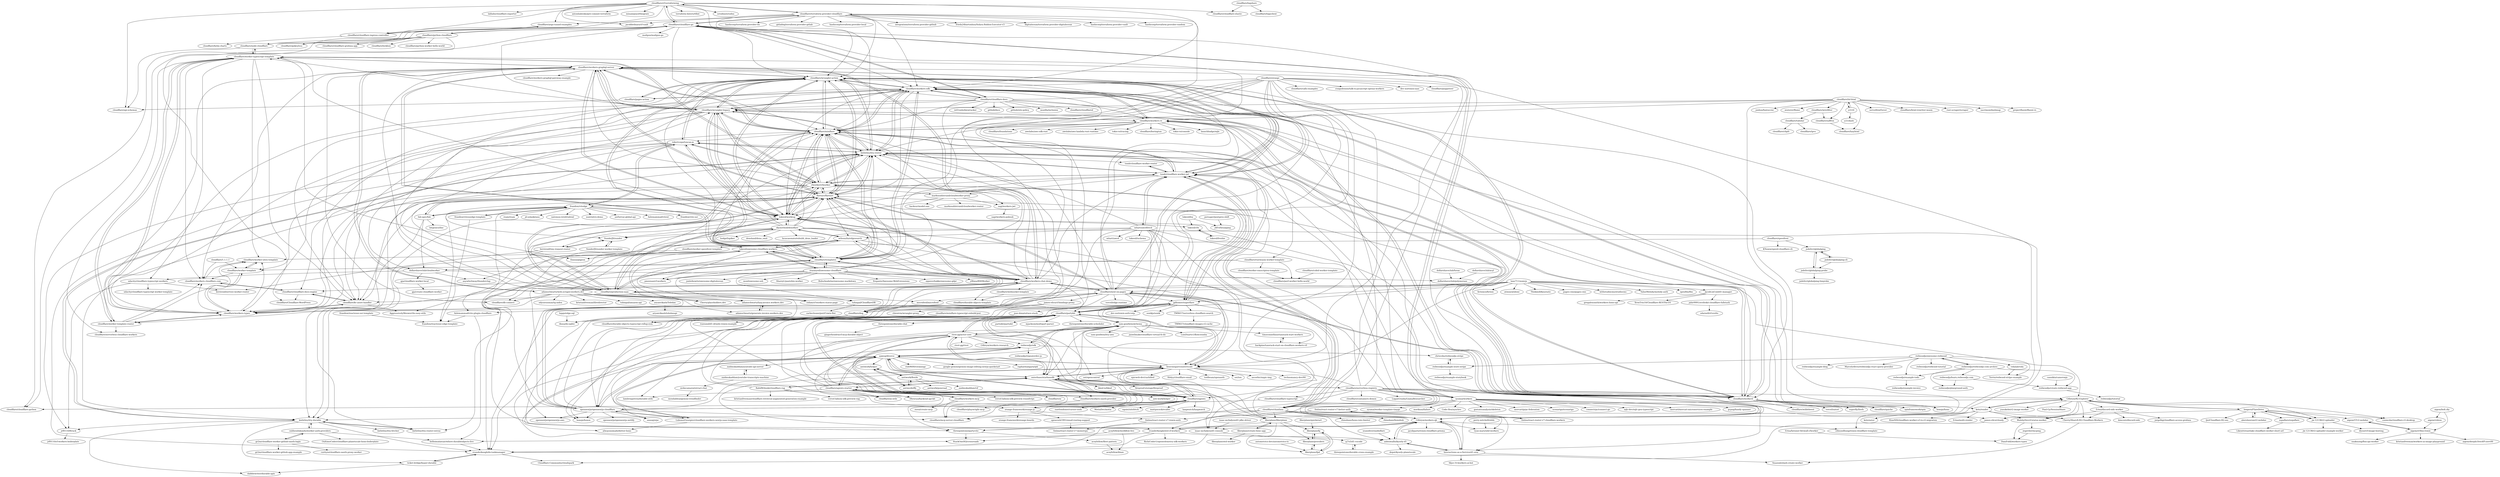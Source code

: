 digraph G {
"cloudflare/cf-terraforming" -> "cloudflare/terraform-provider-cloudflare"
"cloudflare/cf-terraforming" -> "cloudflare/cloudflare-go"
"cloudflare/cf-terraforming" -> "cloudflare/api-schemas"
"cloudflare/cf-terraforming" -> "lablabs/cloudflare-exporter"
"cloudflare/cf-terraforming" -> "jacobbednarz/cf-vault"
"cloudflare/cf-terraforming" -> "cloudflare/argo-tunnel-examples"
"cloudflare/cf-terraforming" -> "cloudflare/cloudflare-ingress-controller"
"cloudflare/cf-terraforming" -> "antonbabenko/pre-commit-terraform" ["e"=1]
"cloudflare/cf-terraforming" -> "minamijoyo/tfmigrate" ["e"=1]
"cloudflare/cf-terraforming" -> "cloudflare/cloudflare-elastic"
"cloudflare/cf-terraforming" -> "cloudflare/node-cloudflare"
"cloudflare/cf-terraforming" -> "cloudflare/workers-sdk"
"cloudflare/cf-terraforming" -> "terraform-linters/tflint" ["e"=1]
"cloudflare/cf-terraforming" -> "cloudflare/wrangler-action"
"cloudflare/cf-terraforming" -> "octodns/octodns" ["e"=1]
"cloudflare/worker-speedtest-template" -> "cloudflare/worker-sites-template"
"cloudflare/wirefilter" -> "cloudflare/tubular"
"cloudflare/wirefilter" -> "cloudflare/saffron"
"cloudflare/wrangler-legacy" -> "cloudflare/workers-sdk"
"cloudflare/wrangler-legacy" -> "cloudflare/miniflare"
"cloudflare/wrangler-legacy" -> "cloudflare/kv-asset-handler"
"cloudflare/wrangler-legacy" -> "cloudflare/wrangler-action"
"cloudflare/wrangler-legacy" -> "flareact/flareact"
"cloudflare/wrangler-legacy" -> "cloudflare/workers-types"
"cloudflare/wrangler-legacy" -> "kwhitley/itty-router"
"cloudflare/wrangler-legacy" -> "cloudflare/templates"
"cloudflare/wrangler-legacy" -> "cloudflare/workers-graphql-server"
"cloudflare/wrangler-legacy" -> "lukeed/worktop"
"cloudflare/wrangler-legacy" -> "cloudflare/worker-typescript-template"
"cloudflare/wrangler-legacy" -> "cloudflare/worker-template"
"cloudflare/wrangler-legacy" -> "cloudflare/workerd"
"cloudflare/wrangler-legacy" -> "cloudflare/workers-rs"
"cloudflare/wrangler-legacy" -> "dollarshaveclub/cloudworker"
"cloudflare/worker-template-router" -> "cloudflare/worker-sites-template"
"cloudflare/worker-template-router" -> "cloudflare/worker-typescript-template"
"cloudflare/worker-template-router" -> "cloudflare/workers-types"
"cloudflare/worker-template-router" -> "cloudflare/serverless-cloudflare-workers"
"cloudflare/worker-template-router" -> "cloudflare/workers.cloudflare.com"
"mhart/aws4fetch" -> "mhart/aws4" ["e"=1]
"mhart/aws4fetch" -> "kwhitley/itty-durable"
"mhart/aws4fetch" -> "G4brym/workers-qb"
"mhart/aws4fetch" -> "tsndr/cloudflare-worker-jwt"
"mhart/aws4fetch" -> "kwhitley/itty-router"
"mhart/aws4fetch" -> "wilsonzlin/edgesearch"
"mhart/aws4fetch" -> "cloudflare/dog"
"mhart/aws4fetch" -> "cloudflare/partykit"
"mhart/aws4fetch" -> "lukeed/tschema" ["e"=1]
"mhart/aws4fetch" -> "isaac-mcfadyen/d1-console"
"mhart/aws4fetch" -> "sam-goodwin/alchemy"
"mhart/aws4fetch" -> "benvinegar/counterscale"
"lane711/sonicjs" -> "microfeed/microfeed" ["e"=1]
"lane711/sonicjs" -> "Thinkmill/keystatic" ["e"=1]
"lane711/sonicjs" -> "pages-cms/pages-cms" ["e"=1]
"lane711/sonicjs" -> "withstudiocms/studiocms" ["e"=1]
"lane711/sonicjs" -> "cloudflare/production-saas"
"lane711/sonicjs" -> "ValueMelody/melody-auth"
"lane711/sonicjs" -> "benvinegar/counterscale"
"lane711/sonicjs" -> "cloudflare/next-on-pages"
"lane711/sonicjs" -> "JacobLinCool/d1-manager"
"lane711/sonicjs" -> "openRin/Rin" ["e"=1]
"lane711/sonicjs" -> "fictionco/fiction" ["e"=1]
"lane711/sonicjs" -> "G4brym/R2-Explorer"
"lane711/sonicjs" -> "opennextjs/opennextjs-cloudflare"
"lane711/sonicjs" -> "jplhomer/superflare"
"lane711/sonicjs" -> "atinux/atidone" ["e"=1]
"irazasyed/awesome-cloudflare" -> "lukeed/awesome-cloudflare-workers"
"irazasyed/awesome-cloudflare" -> "cloudflare/templates"
"irazasyed/awesome-cloudflare" -> "cfworker/cfworker"
"irazasyed/awesome-cloudflare" -> "pmeenan/cf-workers"
"irazasyed/awesome-cloudflare" -> "tuhinpal/CloudflareDB"
"irazasyed/awesome-cloudflare" -> "jonleibowitz/awesome-digitalocean" ["e"=1]
"irazasyed/awesome-cloudflare" -> "eidam/cf-workers-status-page" ["e"=1]
"irazasyed/awesome-cloudflare" -> "moul/awesome-ssh" ["e"=1]
"irazasyed/awesome-cloudflare" -> "cloudflare/workers-chat-demo"
"irazasyed/awesome-cloudflare" -> "flareact/flareact"
"irazasyed/awesome-cloudflare" -> "SharzyL/pastebin-worker" ["e"=1]
"irazasyed/awesome-cloudflare" -> "BubuAnabelas/awesome-markdown" ["e"=1]
"irazasyed/awesome-cloudflare" -> "fregante/Awesome-WebExtensions" ["e"=1]
"irazasyed/awesome-cloudflare" -> "oppoverbakke/awesome-gdpr" ["e"=1]
"irazasyed/awesome-cloudflare" -> "yllhwa/RSSWorker" ["e"=1]
"fab-spec/fab" -> "bitgenics/linc"
"fab-spec/fab" -> "flareact/flareact"
"fab-spec/fab" -> "frandiox/vitedge"
"fab-spec/fab" -> "dollarshaveclub/cloudworker"
"fab-spec/fab" -> "cloudflare/kv-asset-handler"
"wilsonzlin/edgesearch" -> "cloudflare/dog"
"wilsonzlin/edgesearch" -> "evanderkoogh/do-taskmanager"
"wilsonzlin/edgesearch" -> "lukeed/awesome-cloudflare-workers"
"wilsonzlin/edgesearch" -> "anywhichway/thunderclap"
"wilsonzlin/edgesearch" -> "skymethod/denoflare"
"wilsonzlin/edgesearch" -> "isaac-mcfadyen/d1-console"
"wilsonzlin/edgesearch" -> "rkusa/do-sqlite"
"gja/cloudflare-worker-local" -> "gja/create-cloudflare-worker"
"cloudflare/cloudflare-ingress-controller" -> "cloudflare/argo-tunnel-examples"
"cloudflare/cloudflare-ingress-controller" -> "cloudflare/helm-charts"
"cloudflare/templates" -> "cloudflare/workers-sdk"
"cloudflare/templates" -> "pmeenan/cf-workers"
"cloudflare/templates" -> "cloudflare/wrangler-action"
"cloudflare/templates" -> "cloudflare/wrangler-legacy"
"cloudflare/templates" -> "cloudflare/miniflare"
"cloudflare/templates" -> "lukeed/awesome-cloudflare-workers"
"cloudflare/templates" -> "cloudflare/production-saas"
"cloudflare/templates" -> "kwhitley/itty-router"
"cloudflare/templates" -> "lukeed/worktop"
"cloudflare/templates" -> "cloudflare/workers-graphql-server"
"cloudflare/templates" -> "cloudflare/workers-chat-demo"
"cloudflare/templates" -> "flareact/flareact"
"cloudflare/templates" -> "cloudflare/workers-types"
"cloudflare/templates" -> "irazasyed/awesome-cloudflare"
"cloudflare/templates" -> "dollarshaveclub/cloudworker"
"jrf0110/8track" -> "jrf0110/cf-workers-boilerplate"
"sagi/workers-jwt" -> "sagi/workers-pubsub"
"dollarshaveclub/acyl" -> "dollarshaveclub/polymerase"
"dollarshaveclub/cloudworker" -> "gja/cloudflare-worker-local"
"dollarshaveclub/cloudworker" -> "udacity/cloudflare-typescript-workers"
"dollarshaveclub/cloudworker" -> "anywhichway/thunderclap"
"dollarshaveclub/cloudworker" -> "dollarshaveclub/polymerase"
"lukeed/awesome-cloudflare-workers" -> "irazasyed/awesome-cloudflare"
"lukeed/awesome-cloudflare-workers" -> "wilsonzlin/edgesearch"
"lukeed/awesome-cloudflare-workers" -> "cloudflare/db-connect"
"lukeed/awesome-cloudflare-workers" -> "tlianza/pigeon"
"lukeed/awesome-cloudflare-workers" -> "cloudflare/templates"
"lukeed/awesome-cloudflare-workers" -> "pmeenan/cf-workers"
"lukeed/awesome-cloudflare-workers" -> "Cherry/placeholders.dev"
"lukeed/awesome-cloudflare-workers" -> "cloudflare/miniflare"
"lukeed/awesome-cloudflare-workers" -> "adamschwartz/lazy.invoice.workers.dev"
"lukeed/awesome-cloudflare-workers" -> "kwhitley/itty-router-extras"
"lukeed/awesome-cloudflare-workers" -> "cloudflare/dog"
"udacity/cloudflare-typescript-workers" -> "udacity/cloudflare-typescript-worker-template"
"udacity/cloudflare-typescript-workers" -> "jrf0110/8track"
"udacity/cloudflare-typescript-workers" -> "berstend/service-worker-router"
"cloudflare/worker-typescript-template" -> "cloudflare/workers-types"
"cloudflare/worker-typescript-template" -> "cloudflare/worker-template-router"
"cloudflare/worker-typescript-template" -> "cloudflare/workers.cloudflare.com"
"cloudflare/worker-typescript-template" -> "cloudflare/kv-asset-handler"
"cloudflare/worker-typescript-template" -> "cloudflare/serverless-cloudflare-workers"
"cloudflare/worker-typescript-template" -> "cloudflare/worker-sites-template"
"cloudflare/worker-typescript-template" -> "udacity/cloudflare-typescript-workers"
"cloudflare/worker-typescript-template" -> "tlianza/pigeon"
"cloudflare/worker-typescript-template" -> "cloudflare/node-cloudflare"
"cloudflare/worker-typescript-template" -> "cloudflare/workers-graphql-server"
"cloudflare/worker-typescript-template" -> "cfworker/cfworker"
"cloudflare/worker-template" -> "cloudflare/worker-sites-template"
"cloudflare/worker-template" -> "cloudflare/workers-types"
"cloudflare/worker-template" -> "cloudflare/workers.cloudflare.com"
"cloudflare/workers-graphql-server" -> "flareact/flareact"
"cloudflare/workers-graphql-server" -> "cloudflare/wrangler-action"
"cloudflare/workers-graphql-server" -> "cloudflare/worker-template-router"
"cloudflare/workers-graphql-server" -> "cloudflare/workers-graphql-gateway-example"
"cloudflare/workers-graphql-server" -> "lukeed/worktop"
"cloudflare/workers-graphql-server" -> "cloudflare/worker-typescript-template"
"cloudflare/workers-graphql-server" -> "cloudflare/workers-chat-demo"
"cloudflare/workers-graphql-server" -> "cloudflare/miniflare"
"cloudflare/workers-graphql-server" -> "adamschwartz/web.scraper.workers.dev"
"cloudflare/workers-graphql-server" -> "cloudflare/wrangler-legacy"
"cloudflare/workers-graphql-server" -> "cloudflare/db-connect"
"cloudflare/workers-graphql-server" -> "cloudflare/workers.cloudflare.com"
"cloudflare/workers-graphql-server" -> "cloudflare/templates"
"cloudflare/workers-graphql-server" -> "tsndr/cloudflare-worker-jwt"
"cloudflare/workers-graphql-server" -> "cloudflare/chanfana"
"cloudflare/rustwasm-worker-template" -> "cloudflare/worker-emscripten-template"
"cloudflare/rustwasm-worker-template" -> "cloudflare/perl-worker-hello-world"
"cloudflare/rustwasm-worker-template" -> "cloudflare/cloudflare-docs-engine"
"cloudflare/rustwasm-worker-template" -> "cloudflare/worker-template"
"cloudflare/1.1.1.1" -> "cloudflare/workers.cloudflare.com"
"cloudflare/1.1.1.1" -> "cloudflare/worker-template"
"markusahlstrand/cloudworker-proxy" -> "markusahlstrand/cloudworker-router"
"markusahlstrand/cloudworker-proxy" -> "sagi/workers-jwt"
"markusahlstrand/cloudworker-proxy" -> "SunderJS/sunder"
"markusahlstrand/cloudworker-proxy" -> "hacksur/model-one"
"cloudflare/worker-emscripten-template" -> "cloudflare/perl-worker-hello-world"
"redwoodjs/awesome-redwood" -> "redwoodjs/redwoodjs-com-archive"
"redwoodjs/awesome-redwood" -> "redwoodjs/example-store-stripe"
"redwoodjs/awesome-redwood" -> "MarceloAlves/redwoodjs-react-query-provider"
"redwoodjs/awesome-redwood" -> "vidalab/vida"
"redwoodjs/awesome-redwood" -> "redwoodjs/redwood-tutorial"
"redwoodjs/awesome-redwood" -> "redwoodjs/example-blog"
"redwoodjs/awesome-redwood" -> "redwoodjs/example-todo"
"redwoodjs/awesome-redwood" -> "Terris/redwood-stripe-example"
"cloudflare/cloudflare-docs" -> "cloudflare/workers-sdk"
"cloudflare/cloudflare-docs" -> "cloudflare/wrangler-legacy"
"cloudflare/cloudflare-docs" -> "cloudflare/cloudflared" ["e"=1]
"cloudflare/cloudflare-docs" -> "cloudflare/workerd"
"cloudflare/cloudflare-docs" -> "cloudflare/templates"
"cloudflare/cloudflare-docs" -> "cloudflare/cloudflare-go"
"cloudflare/cloudflare-docs" -> "cloudflare/wrangler-action"
"cloudflare/cloudflare-docs" -> "cloudflare/miniflare"
"cloudflare/cloudflare-docs" -> "cloudflare/cloudflare-docs-engine"
"cloudflare/cloudflare-docs" -> "ietf-tools/datatracker" ["e"=1]
"cloudflare/cloudflare-docs" -> "cloudflare/terraform-provider-cloudflare"
"cloudflare/cloudflare-docs" -> "github/docs" ["e"=1]
"cloudflare/cloudflare-docs" -> "github/site-policy" ["e"=1]
"cloudflare/cloudflare-docs" -> "mozilla/inclusion" ["e"=1]
"cloudflare/cloudflare-docs" -> "cloudflare/workers-rs"
"adamschwartz/web.scraper.workers.dev" -> "cloudflare/workers-graphql-server"
"adamschwartz/web.scraper.workers.dev" -> "adamschwartz/generate.invoice.workers.dev"
"adamschwartz/web.scraper.workers.dev" -> "adamschwartz/lazy.invoice.workers.dev"
"adamschwartz/web.scraper.workers.dev" -> "cloudflare/workers-chat-demo"
"adamschwartz/web.scraper.workers.dev" -> "Cherry/placeholders.dev"
"adamschwartz/web.scraper.workers.dev" -> "kristianfreeman/lilredirector"
"adamschwartz/web.scraper.workers.dev" -> "tuhinpal/amazon-api" ["e"=1]
"adamschwartz/web.scraper.workers.dev" -> "odysseusmax/tg-index" ["e"=1]
"adamschwartz/web.scraper.workers.dev" -> "tuhinpal/CloudflareDB"
"adamschwartz/web.scraper.workers.dev" -> "lukeed/awesome-cloudflare-workers"
"adamschwartz/web.scraper.workers.dev" -> "aryanvikash/Teledax"
"adamschwartz/web.scraper.workers.dev" -> "eidam/cf-workers-status-page" ["e"=1]
"adamschwartz/web.scraper.workers.dev" -> "cloudflare/worker-template-router"
"adamschwartz/web.scraper.workers.dev" -> "cloudflare/db-connect"
"flareact/flareact" -> "lukeed/worktop"
"flareact/flareact" -> "cloudflare/miniflare"
"flareact/flareact" -> "cloudflare/workers-graphql-server"
"flareact/flareact" -> "cloudflare/wrangler-legacy"
"flareact/flareact" -> "frandiox/vitedge"
"flareact/flareact" -> "cloudflare/workers-chat-demo"
"flareact/flareact" -> "fab-spec/fab"
"flareact/flareact" -> "kwhitley/itty-router"
"flareact/flareact" -> "cloudflare/wrangler-action"
"flareact/flareact" -> "cfworker/cfworker"
"flareact/flareact" -> "wilsonzlin/edgesearch"
"flareact/flareact" -> "SunderJS/sunder"
"flareact/flareact" -> "cloudflare/production-saas"
"flareact/flareact" -> "jplhomer/superflare"
"flareact/flareact" -> "cloudflare/next-on-pages"
"cloudflare/wrangler-action" -> "cloudflare/pages-action"
"cloudflare/wrangler-action" -> "cloudflare/workers-sdk"
"cloudflare/wrangler-action" -> "cloudflare/miniflare"
"cloudflare/wrangler-action" -> "cloudflare/wrangler-legacy"
"cloudflare/wrangler-action" -> "cloudflare/workers-graphql-server"
"cloudflare/wrangler-action" -> "kwhitley/itty-router"
"cloudflare/wrangler-action" -> "robertcepa/toucan-js"
"cloudflare/wrangler-action" -> "cloudflare/templates"
"cloudflare/wrangler-action" -> "cloudflare/workerd"
"cloudflare/wrangler-action" -> "lukeed/worktop"
"cloudflare/wrangler-action" -> "cloudflare/kv-asset-handler"
"cloudflare/wrangler-action" -> "flareact/flareact"
"cloudflare/wrangler-action" -> "tsndr/cloudflare-worker-jwt"
"cloudflare/wrangler-action" -> "cloudflare/workers-types"
"cloudflare/wrangler-action" -> "G4brym/workers-qb"
"cloudflare/workers-chat-demo" -> "cloudflare/websocket-template"
"cloudflare/workers-chat-demo" -> "cloudflare/dog"
"cloudflare/workers-chat-demo" -> "flareact/flareact"
"cloudflare/workers-chat-demo" -> "lukeed/worktop"
"cloudflare/workers-chat-demo" -> "cloudflare/workers-graphql-server"
"cloudflare/workers-chat-demo" -> "wilsonzlin/edgesearch"
"cloudflare/workers-chat-demo" -> "cloudflare/miniflare"
"cloudflare/workers-chat-demo" -> "cloudflare/partykit"
"cloudflare/workers-chat-demo" -> "cloudflare/production-saas"
"cloudflare/workers-chat-demo" -> "cloudflare/templates"
"cloudflare/workers-chat-demo" -> "adamschwartz/web.scraper.workers.dev"
"cloudflare/workers-chat-demo" -> "kwhitley/itty-router"
"cloudflare/workers-chat-demo" -> "cloudflare/durable-objects-template"
"cloudflare/workers-chat-demo" -> "cloudflare/next-on-pages"
"cloudflare/workers-chat-demo" -> "tsndr/cloudflare-worker-jwt"
"lukeed/worktop" -> "kwhitley/itty-router"
"lukeed/worktop" -> "cloudflare/miniflare"
"lukeed/worktop" -> "flareact/flareact"
"lukeed/worktop" -> "cloudflare/production-saas"
"lukeed/worktop" -> "cfworker/cfworker"
"lukeed/worktop" -> "robertcepa/toucan-js"
"lukeed/worktop" -> "lukeed/cfw"
"lukeed/worktop" -> "cloudflare/workers-graphql-server"
"lukeed/worktop" -> "cloudflare/workers-chat-demo"
"lukeed/worktop" -> "cloudflare/wrangler-action"
"lukeed/worktop" -> "skymethod/denoflare"
"lukeed/worktop" -> "cloudflare/wrangler-legacy"
"lukeed/worktop" -> "kwhitley/itty-durable"
"lukeed/worktop" -> "cloudflare/templates"
"lukeed/worktop" -> "berstend/tiny-request-router"
"kwhitley/itty-router" -> "lukeed/worktop"
"kwhitley/itty-router" -> "cloudflare/miniflare"
"kwhitley/itty-router" -> "cloudflare/workers-sdk"
"kwhitley/itty-router" -> "kwhitley/itty-durable"
"kwhitley/itty-router" -> "cloudflare/chanfana"
"kwhitley/itty-router" -> "cloudflare/workerd"
"kwhitley/itty-router" -> "robertcepa/toucan-js"
"kwhitley/itty-router" -> "tsndr/cloudflare-worker-jwt"
"kwhitley/itty-router" -> "cloudflare/wrangler-action"
"kwhitley/itty-router" -> "kwhitley/itty-router-extras"
"kwhitley/itty-router" -> "cloudflare/wrangler-legacy"
"kwhitley/itty-router" -> "flareact/flareact"
"kwhitley/itty-router" -> "cfworker/cfworker"
"kwhitley/itty-router" -> "G4brym/workers-qb"
"kwhitley/itty-router" -> "tsndr/cloudflare-worker-router"
"cloudflare/workers.cloudflare.com" -> "cloudflare/worker-sites-template"
"cloudflare/workers.cloudflare.com" -> "cloudflare/cloudflare-docs-engine"
"cloudflare/lol-html" -> "y21/tl"
"cloudflare/lol-html" -> "cloudflare/lazyhtml"
"cloudflare/lol-html" -> "servo/html5ever" ["e"=1]
"cloudflare/lol-html" -> "cloudflare/html-rewriter-wasm"
"cloudflare/lol-html" -> "rust-scraper/scraper" ["e"=1]
"cloudflare/lol-html" -> "cloudflare/miniflare"
"cloudflare/lol-html" -> "xacrimon/dashmap" ["e"=1]
"cloudflare/lol-html" -> "projectfluent/fluent-rs" ["e"=1]
"cloudflare/lol-html" -> "cloudflare/wirefilter"
"cloudflare/lol-html" -> "cloudflare/wrangler-legacy"
"cloudflare/lol-html" -> "cloudflare/workers-rs"
"cloudflare/lol-html" -> "cloudflare/saffron"
"cloudflare/lol-html" -> "jonhoo/fantoccini" ["e"=1]
"cloudflare/lol-html" -> "zesterer/flume" ["e"=1]
"cloudflare/lol-html" -> "cloudflare/workerd"
"berstend/tiny-request-router" -> "berstend/service-worker-router"
"berstend/tiny-request-router" -> "SunderJS/sunder"
"berstend/tiny-request-router" -> "AggressivelyMeows/cfw-easy-utils"
"lukeed/freshie" -> "lukeed/cfw"
"cloudflare/kv-asset-handler" -> "cloudflare/workers-types"
"cloudflare/kv-asset-handler" -> "cloudflare/cloudflare-docs-engine"
"cloudflare/kv-asset-handler" -> "AggressivelyMeows/cfw-easy-utils"
"redwoodjs/redwoodjs-com-archive" -> "redwoodjs/create-redwood-app"
"redwoodjs/redwoodjs-com-archive" -> "redwoodjs/awesome-redwood"
"redwoodjs/redwoodjs-com-archive" -> "redwoodjs/learn.redwoodjs.com"
"redwoodjs/redwoodjs-com-archive" -> "redwoodjs/playground-auth"
"redwoodjs/redwoodjs-com-archive" -> "redwoodjs/example-todo"
"cloudflare/saffron" -> "cloudflare/lazyhtml"
"cfworker/cfworker" -> "robertcepa/toucan-js"
"cfworker/cfworker" -> "lukeed/worktop"
"cfworker/cfworker" -> "tsndr/cloudflare-worker-jwt"
"cfworker/cfworker" -> "cloudflare/miniflare"
"cfworker/cfworker" -> "cloudflare/worker-typescript-template"
"cfworker/cfworker" -> "kwhitley/itty-router"
"cfworker/cfworker" -> "flareact/flareact"
"cfworker/cfworker" -> "sagi/workers-jwt"
"cfworker/cfworker" -> "jplhomer/superflare"
"cfworker/cfworker" -> "kwhitley/itty-durable"
"cfworker/cfworker" -> "cloudflare/workers-types"
"cfworker/cfworker" -> "cloudflare/workers-graphql-server"
"cfworker/cfworker" -> "markusahlstrand/cloudworker-proxy"
"cfworker/cfworker" -> "cloudflare/kv-asset-handler"
"cloudflare/workers-types" -> "cloudflare/worker-typescript-template"
"cloudflare/workers-types" -> "cloudflare/kv-asset-handler"
"cloudflare/workers-types" -> "cloudflare/worker-template"
"cloudflare/workers-types" -> "cloudflare/worker-sites-template"
"cloudflare/workers-types" -> "cloudflare/workers.cloudflare.com"
"cloudflare/workers-types" -> "cloudflare/worker-template-router"
"cloudflare/cobol-worker-template" -> "cloudflare/perl-worker-hello-world"
"robertcepa/toucan-js" -> "cfworker/cfworker"
"robertcepa/toucan-js" -> "lukeed/worktop"
"robertcepa/toucan-js" -> "kwhitley/itty-router"
"robertcepa/toucan-js" -> "cloudflare/wrangler-action"
"robertcepa/toucan-js" -> "cloudflare/workers-types"
"robertcepa/toucan-js" -> "cloudflare/kv-asset-handler"
"robertcepa/toucan-js" -> "evanderkoogh/do-taskmanager"
"robertcepa/toucan-js" -> "jrf0110/8track"
"robertcepa/toucan-js" -> "frandiox/vitedge"
"cloudflare/worker-sites-template" -> "cloudflare/worker-template"
"cloudflare/argo-tunnel-examples" -> "cloudflare/cloudflare-ingress-controller"
"gr2m/cloudflare-worker-github-oauth-login" -> "subhendukundu/worker-auth-providers"
"gr2m/cloudflare-worker-github-oauth-login" -> "curityio/cloudflare-oauth-proxy-worker"
"gr2m/cloudflare-worker-github-oauth-login" -> "gr2m/cloudflare-worker-github-app-example"
"vidalab/vida" -> "Terris/redwood-stripe-example"
"lukeed/cfw" -> "lukeed/freshie"
"lukeed/ley" -> "JAForbes/pgmg"
"lukeed/ley" -> "lukeed/cfw"
"cloudflare/cloudflare-docs-engine" -> "cloudflare/workers.cloudflare.com"
"cloudflare/cloudflare-docs-engine" -> "cloudflare/kv-asset-handler"
"cloudflare/cloudflare-docs-engine" -> "cloudflare/Cloudflare-WordPress" ["e"=1]
"redwoodjs/example-todo" -> "redwoodjs/example-invoice"
"redwoodjs/create-redwood-app" -> "redwoodjs/tutorial"
"adamschwartz/generate.invoice.workers.dev" -> "adamschwartz/lazy.invoice.workers.dev"
"cannikin/cameronjs" -> "redwoodjs/create-redwood-app"
"adamschwartz/lazy.invoice.workers.dev" -> "adamschwartz/generate.invoice.workers.dev"
"porsager/postgres-shift" -> "JAForbes/pgmg"
"aryanvikash/Teledax" -> "aryanvikash/teledaxapi"
"skymethod/denoflare" -> "cloudflare/dog"
"skymethod/denoflare" -> "G4brym/workers-qb"
"skymethod/denoflare" -> "lucacasonato/esbuild_deno_loader" ["e"=1]
"skymethod/denoflare" -> "wilsonzlin/edgesearch"
"skymethod/denoflare" -> "evanderkoogh/otel-cf-workers"
"skymethod/denoflare" -> "lukeed/worktop"
"skymethod/denoflare" -> "hodgef/apiker"
"skymethod/denoflare" -> "kwhitley/itty-router"
"skymethod/denoflare" -> "cloudflare/miniflare"
"skymethod/denoflare" -> "Interactions-as-a-Service/d1-orm"
"skymethod/denoflare" -> "denoland/deno_emit" ["e"=1]
"skymethod/denoflare" -> "flareact/flareact"
"skymethod/denoflare" -> "SunderJS/sunder"
"skymethod/denoflare" -> "cloudflare/worker-typescript-template"
"skymethod/denoflare" -> "lukeed/awesome-cloudflare-workers"
"cloudflare/miniflare" -> "cloudflare/workers-sdk"
"cloudflare/miniflare" -> "lukeed/worktop"
"cloudflare/miniflare" -> "cloudflare/workerd"
"cloudflare/miniflare" -> "kwhitley/itty-router"
"cloudflare/miniflare" -> "flareact/flareact"
"cloudflare/miniflare" -> "cloudflare/wrangler-legacy"
"cloudflare/miniflare" -> "cloudflare/wrangler-action"
"cloudflare/miniflare" -> "cloudflare/workers-rs"
"cloudflare/miniflare" -> "cloudflare/production-saas"
"cloudflare/miniflare" -> "cfworker/cfworker"
"cloudflare/miniflare" -> "cloudflare/workers-graphql-server"
"cloudflare/miniflare" -> "cloudflare/workers-types"
"cloudflare/miniflare" -> "cloudflare/templates"
"cloudflare/miniflare" -> "tsndr/cloudflare-worker-jwt"
"cloudflare/miniflare" -> "robertcepa/toucan-js"
"tsndr/cloudflare-worker-jwt" -> "tsndr/cloudflare-worker-router"
"tsndr/cloudflare-worker-jwt" -> "kwhitley/itty-router"
"tsndr/cloudflare-worker-jwt" -> "cfworker/cfworker"
"tsndr/cloudflare-worker-jwt" -> "G4brym/workers-qb"
"tsndr/cloudflare-worker-jwt" -> "cloudflare/wrangler-action"
"tsndr/cloudflare-worker-jwt" -> "cloudflare/workers-sdk"
"tsndr/cloudflare-worker-jwt" -> "cloudflare/miniflare"
"tsndr/cloudflare-worker-jwt" -> "jplhomer/superflare"
"tsndr/cloudflare-worker-jwt" -> "kwhitley/itty-durable"
"tsndr/cloudflare-worker-jwt" -> "cloudflare/chanfana"
"tsndr/cloudflare-worker-jwt" -> "mhart/aws4fetch"
"tsndr/cloudflare-worker-jwt" -> "robertcepa/toucan-js"
"tsndr/cloudflare-worker-jwt" -> "lukeed/worktop"
"tsndr/cloudflare-worker-jwt" -> "markusahlstrand/cloudworker-proxy"
"tsndr/cloudflare-worker-jwt" -> "cloudflare/workers-graphql-server"
"frandiox/vitedge" -> "frandiox/vitessedge-template"
"frandiox/vitedge" -> "frandiox/vite-ssr" ["e"=1]
"frandiox/vitedge" -> "flareact/flareact"
"frandiox/vitedge" -> "ream/ream" ["e"=1]
"frandiox/vitedge" -> "robertcepa/toucan-js"
"frandiox/vitedge" -> "frandiox/reactesse-edge-template"
"frandiox/vitedge" -> "fab-spec/fab"
"frandiox/vitedge" -> "jd-solanki/anu" ["e"=1]
"frandiox/vitedge" -> "natemoo-re/ultrahtml" ["e"=1]
"frandiox/vitedge" -> "nuxt/nitro-demo"
"frandiox/vitedge" -> "Aslemammad/vite-plugin-cloudflare"
"frandiox/vitedge" -> "lukeed/worktop"
"frandiox/vitedge" -> "antfu/vue-global-api" ["e"=1]
"frandiox/vitedge" -> "Aslemammad/vitext" ["e"=1]
"redwoodjs/learn.redwoodjs.com" -> "redwoodjs/playground-auth"
"redwoodjs/learn.redwoodjs.com" -> "redwoodjs/create-redwood-app"
"cloudflare/websocket-template" -> "cloudflare/durable-objects-template"
"y21/tl" -> "y21/dash"
"y21/tl" -> "cloudflare/lol-html"
"cloudflare/workers-rs" -> "cloudflare/workers-sdk"
"cloudflare/workers-rs" -> "cloudflare/workerd"
"cloudflare/workers-rs" -> "cloudflare/miniflare"
"cloudflare/workers-rs" -> "cloudflare/foundations" ["e"=1]
"cloudflare/workers-rs" -> "awslabs/aws-sdk-rust" ["e"=1]
"cloudflare/workers-rs" -> "cloudflare/quiche" ["e"=1]
"cloudflare/workers-rs" -> "awslabs/aws-lambda-rust-runtime" ["e"=1]
"cloudflare/workers-rs" -> "cloudflare/wrangler-legacy"
"cloudflare/workers-rs" -> "tokio-rs/tracing" ["e"=1]
"cloudflare/workers-rs" -> "cloudflare/rustwasm-worker-template"
"cloudflare/workers-rs" -> "cloudflare/boringtun" ["e"=1]
"cloudflare/workers-rs" -> "spinframework/spin" ["e"=1]
"cloudflare/workers-rs" -> "kwhitley/itty-router"
"cloudflare/workers-rs" -> "tokio-rs/console" ["e"=1]
"cloudflare/workers-rs" -> "launchbadge/sqlx" ["e"=1]
"tsndr/cloudflare-worker-router" -> "tsndr/cloudflare-worker-jwt"
"SunderJS/sunder" -> "SunderJS/sunder-worker-template"
"SunderJS/sunder" -> "berstend/tiny-request-router"
"subhendukundu/worker-auth-providers" -> "gr2m/cloudflare-worker-github-oauth-login"
"subhendukundu/worker-auth-providers" -> "kwhitley/itty-durable"
"subhendukundu/worker-auth-providers" -> "OultimoCoder/cloudflare-planetscale-hono-boilerplate" ["e"=1]
"subhendukundu/worker-auth-providers" -> "helloimalastair/where-durableobjects-live"
"SunderJS/sunder-worker-template" -> "SunderJS/sunder"
"kwhitley/itty-router-extras" -> "kwhitley/itty-durable"
"perry-mitchell/ulidx" -> "ryan-mars/ulid-workers"
"kwhitley/itty-durable" -> "kwhitley/itty-router-extras"
"kwhitley/itty-durable" -> "ticket-bridge/hyper-durable"
"kwhitley/itty-durable" -> "dabblewriter/durable-apis"
"kwhitley/itty-durable" -> "kwhitley/itty-router"
"kwhitley/itty-durable" -> "evanderkoogh/do-taskmanager"
"kwhitley/itty-durable" -> "kwhitley/itty-fetcher"
"kwhitley/itty-durable" -> "subhendukundu/worker-auth-providers"
"kwhitley/itty-durable" -> "jrf0110/8track"
"cloudflare/dog" -> "rkusa/do-sqlite"
"cloudflare/dog" -> "cloudflare/durable-objects-typescript-rollup-esm"
"cloudflare/dog" -> "evanderkoogh/do-taskmanager"
"lspgn/edge-sql" -> "rkusa/do-sqlite"
"frandiox/vitessedge-template" -> "frandiox/vitedge"
"frandiox/vitessedge-template" -> "frandiox/reactesse-edge-template"
"tuhinpal/CloudflareDB" -> "cachecleanerjeet/Cowin-Bot"
"fiberplane/fp" -> "fiberplane/providers"
"fiberplane/fp" -> "fiberplane/fpd"
"fiberplane/fpd" -> "fiberplane/providers"
"fiberplane/fpd" -> "fiberplane/fp"
"frandiox/reactesse-ssr-template" -> "frandiox/reactesse-edge-template"
"chrisvdm/redwoodjs-stripe" -> "redwoodjs/example-store-stripe"
"helloimalastair/where-durableobjects-live" -> "evanderkoogh/do-taskmanager"
"syumai/workers" -> "syumai/worker-template-tinygo"
"syumai/workers" -> "morikuni/failure" ["e"=1]
"syumai/workers" -> "Code-Hex/synchro" ["e"=1]
"syumai/workers" -> "gostaticanalysis/skeleton" ["e"=1]
"syumai/workers" -> "mercari/grpc-federation" ["e"=1]
"syumai/workers" -> "scenarigo/scenarigo" ["e"=1]
"syumai/workers" -> "tsndr/cloudflare-worker-jwt"
"syumai/workers" -> "Interactions-as-a-Service/d1-orm"
"syumai/workers" -> "connectrpc/connect-go" ["e"=1]
"syumai/workers" -> "cloudflare/cloudflare-go"
"syumai/workers" -> "sqlc-dev/sqlc-gen-typescript" ["e"=1]
"syumai/workers" -> "cloudflare/chanfana"
"syumai/workers" -> "cloudflare/workers-rs"
"syumai/workers" -> "mercari/mercari-microservices-example" ["e"=1]
"syumai/workers" -> "gcpug/handy-spanner" ["e"=1]
"cloudflare/cloudflare-go" -> "cloudflare/terraform-provider-cloudflare"
"cloudflare/cloudflare-go" -> "cloudflare/cf-terraforming"
"cloudflare/cloudflare-go" -> "cloudflare/python-cloudflare"
"cloudflare/cloudflare-go" -> "cloudflare/wrangler-legacy"
"cloudflare/cloudflare-go" -> "cloudflare/workers-sdk"
"cloudflare/cloudflare-go" -> "syumai/workers"
"cloudflare/cloudflare-go" -> "cloudflare/node-cloudflare"
"cloudflare/cloudflare-go" -> "cloudflare/cloudflare-docs"
"cloudflare/cloudflare-go" -> "cloudflare/wrangler-action"
"cloudflare/cloudflare-go" -> "cloudflare/miniflare"
"cloudflare/cloudflare-go" -> "cloudflare/gokeyless" ["e"=1]
"cloudflare/cloudflare-go" -> "cloudflare/cloudflare-python"
"cloudflare/cloudflare-go" -> "cloudflare/workers-rs"
"cloudflare/cloudflare-go" -> "cloudflare/workerd"
"cloudflare/cloudflare-go" -> "mailgun/mailgun-go" ["e"=1]
"cloudflare/workers-sdk" -> "cloudflare/miniflare"
"cloudflare/workers-sdk" -> "cloudflare/workerd"
"cloudflare/workers-sdk" -> "kwhitley/itty-router"
"cloudflare/workers-sdk" -> "cloudflare/workers-rs"
"cloudflare/workers-sdk" -> "cloudflare/wrangler-legacy"
"cloudflare/workers-sdk" -> "cloudflare/wrangler-action"
"cloudflare/workers-sdk" -> "cloudflare/next-on-pages"
"cloudflare/workers-sdk" -> "cloudflare/templates"
"cloudflare/workers-sdk" -> "cloudflare/workers-types"
"cloudflare/workers-sdk" -> "cloudflare/cloudflare-docs"
"cloudflare/workers-sdk" -> "tsndr/cloudflare-worker-jwt"
"cloudflare/workers-sdk" -> "lukeed/worktop"
"cloudflare/workers-sdk" -> "cloudflare/pages-action"
"cloudflare/workers-sdk" -> "honojs/hono" ["e"=1]
"cloudflare/workers-sdk" -> "flareact/flareact"
"Cherry/ShareX-R2-Cloudflare-Workers" -> "Snazzah/slash-create-worker"
"jsdelivr/globalping-cli" -> "jsdelivr/globalping"
"jsdelivr/globalping-cli" -> "jsdelivr/globalping-probe"
"G4brym/R2-Explorer" -> "longern/FlareDrive"
"G4brym/R2-Explorer" -> "kotx/render"
"G4brym/R2-Explorer" -> "james-elicx/cloudy"
"G4brym/R2-Explorer" -> "Paul-Gy/SessionShare"
"G4brym/R2-Explorer" -> "Cherry/ShareX-R2-Cloudflare-Workers"
"G4brym/R2-Explorer" -> "conmcda/cloudflare-r2-desktop"
"G4brym/R2-Explorer" -> "jw-12138/r2-uploader"
"G4brym/R2-Explorer" -> "Erisa/discord-oidc-worker"
"G4brym/R2-Explorer" -> "WalshyDev/cf-status-worker"
"G4brym/R2-Explorer" -> "evanderkoogh/do-taskmanager"
"G4brym/R2-Explorer" -> "yusukebe/r2-image-worker"
"supaflare/supaflare" -> "Likenttt/eastlake-cloudflare-worker-short-url"
"cloudflare/pages-action" -> "cloudflare/wrangler-action"
"cloudflare/pages-action" -> "cloudflare/api-schemas"
"cloudflare/pages-action" -> "cloudflare/workers-sdk"
"cloudflare/tubular" -> "cloudflare/cbpfc" ["e"=1]
"cloudflare/tubular" -> "cloudflare/ipvs"
"Aslemammad/vite-plugin-cloudflare" -> "helloimalastair/where-durableobjects-live"
"Aslemammad/vite-plugin-cloudflare" -> "frandiox/reactesse-edge-template"
"cloudflare/production-saas" -> "lukeed/worktop"
"cloudflare/production-saas" -> "cloudflare/miniflare"
"cloudflare/production-saas" -> "cloudflare/templates"
"cloudflare/production-saas" -> "flareact/flareact"
"cloudflare/production-saas" -> "cloudflare/workers-chat-demo"
"cloudflare/production-saas" -> "cloudflare/dog"
"cloudflare/production-saas" -> "cloudflare/workers-sdk"
"cloudflare/production-saas" -> "cloudflare/kv-asset-handler"
"cloudflare/production-saas" -> "cfworker/cfworker"
"cloudflare/production-saas" -> "cloudflare/workers-graphql-server"
"cloudflare/production-saas" -> "kwhitley/itty-router"
"cloudflare/production-saas" -> "cloudflare/wrangler-action"
"cloudflare/production-saas" -> "cloudflare/workers-types"
"cloudflare/production-saas" -> "microfeed/microfeed" ["e"=1]
"cloudflare/production-saas" -> "cloudflare/wrangler-legacy"
"kotx/render" -> "kotx/aster"
"kotx/render" -> "G4brym/R2-Explorer"
"kotx/render" -> "Cherry/ShareX-R2-Cloudflare-Workers"
"kotx/render" -> "KianNH/cloudflare-worker-s3-to-r2-migration"
"kotx/render" -> "Erisa/multi-render"
"kotx/render" -> "WalshyDev/cf-status-worker"
"jsdelivr/globalping" -> "jsdelivr/globalping-probe"
"jsdelivr/globalping" -> "jsdelivr/globalping-cli"
"cloudflare/miniflare-typescript-esbuild-jest" -> "cloudflare/durable-objects-typescript-rollup-esm"
"Erisa/hetzner-firewall-cfworker" -> "DaniFoldi/workers-types"
"redwoodjs/example-store-stripe" -> "chrisvdm/redwoodjs-stripe"
"redwoodjs/example-store-stripe" -> "redwoodjs/example-storybook"
"WalshyDev/cf-status-worker" -> "DaniFoldi/workers-types"
"WalshyDev/cf-status-worker" -> "zegevlier/mcping"
"ticket-bridge/hyper-durable" -> "dabblewriter/durable-apis"
"ticket-bridge/hyper-durable" -> "evanderkoogh/do-taskmanager"
"fiberplane/quickstart" -> "fiberplane/fp"
"jsdelivr/globalping-probe" -> "jsdelivr/globalping"
"jsdelivr/globalping-probe" -> "jsdelivr/globalping-hwprobe"
"longern/FlareDrive" -> "ljxi/Cloudflare-R2-oss" ["e"=1]
"longern/FlareDrive" -> "abersheeran/r2-webdav"
"longern/FlareDrive" -> "G4brym/R2-Explorer"
"longern/FlareDrive" -> "jw-12138/r2-uploader"
"longern/FlareDrive" -> "aigem/CFr2-webdav"
"longern/FlareDrive" -> "supaflare/supaflare"
"longern/FlareDrive" -> "conmcda/cloudflare-r2-desktop"
"longern/FlareDrive" -> "james-elicx/cloudy"
"cloudflare/workerd" -> "cloudflare/workers-sdk"
"cloudflare/workerd" -> "cloudflare/miniflare"
"cloudflare/workerd" -> "cloudflare/workers-rs"
"cloudflare/workerd" -> "kwhitley/itty-router"
"cloudflare/workerd" -> "cloudflare/wrangler-action"
"cloudflare/workerd" -> "honojs/hono" ["e"=1]
"cloudflare/workerd" -> "cloudflare/wrangler-legacy"
"cloudflare/workerd" -> "cloudflare/next-on-pages"
"cloudflare/workerd" -> "spinframework/spin" ["e"=1]
"cloudflare/workerd" -> "superfly/litefs" ["e"=1]
"cloudflare/workerd" -> "cloudflare/wildebeest" ["e"=1]
"cloudflare/workerd" -> "lukeed/worktop"
"cloudflare/workerd" -> "cloudflare/quiche" ["e"=1]
"cloudflare/workerd" -> "vercel/satori" ["e"=1]
"cloudflare/workerd" -> "flareact/flareact"
"cloudflare/next-on-pages" -> "opennextjs/opennextjs-cloudflare"
"cloudflare/next-on-pages" -> "cloudflare/workers-sdk"
"cloudflare/next-on-pages" -> "flareact/flareact"
"cloudflare/next-on-pages" -> "james-elicx/cf-bindings-proxy"
"cloudflare/next-on-pages" -> "cloudflare/miniflare"
"cloudflare/next-on-pages" -> "cloudflare/workerd"
"cloudflare/next-on-pages" -> "cloudflare/wrangler-action"
"cloudflare/next-on-pages" -> "honojs/honox" ["e"=1]
"cloudflare/next-on-pages" -> "opennextjs/opennextjs-aws" ["e"=1]
"cloudflare/next-on-pages" -> "cloudflare/workers-graphql-server"
"cloudflare/next-on-pages" -> "cloudflare/workers-chat-demo"
"cloudflare/next-on-pages" -> "cloudflare/partykit"
"cloudflare/next-on-pages" -> "benvinegar/counterscale"
"cloudflare/next-on-pages" -> "jplhomer/superflare"
"cloudflare/next-on-pages" -> "vercel/edge-runtime" ["e"=1]
"aidenwallis/kysely-d1" -> "Interactions-as-a-Service/d1-orm"
"aidenwallis/kysely-d1" -> "G4brym/workers-qb"
"aidenwallis/kysely-d1" -> "depot/kysely-planetscale" ["e"=1]
"cloudflare/python-cloudflare" -> "cloudflare/python-worker-hello-world"
"cloudflare/python-cloudflare" -> "cloudflare/cloudflare-go"
"cloudflare/python-cloudflare" -> "cloudflare/node-cloudflare"
"cloudflare/python-cloudflare" -> "cloudflare/cloudflare-python"
"cloudflare/python-cloudflare" -> "cloudflare/cloudflare-grafana-app"
"cloudflare/python-cloudflare" -> "cloudflare/Cloudflare-WordPress" ["e"=1]
"cloudflare/python-cloudflare" -> "cloudflare/lockbox"
"cloudflare/python-cloudflare" -> "cloudflare/gokeyless" ["e"=1]
"Erisa/discord-oidc-worker" -> "WalshyDev/cf-status-worker"
"Erisa/discord-oidc-worker" -> "kimcore/discord-oidc"
"Erisa/discord-oidc-worker" -> "Cherry/ShareX-R2-Cloudflare-Workers"
"Erisa/discord-oidc-worker" -> "jorgelbg/cloudflare-access-grafana"
"cloudflare/node-cloudflare" -> "cloudflare/api-schemas"
"cloudflare/node-cloudflare" -> "cloudflare/worker-typescript-template"
"G4brym/workers-qb" -> "Interactions-as-a-Service/d1-orm"
"G4brym/workers-qb" -> "aidenwallis/kysely-d1"
"G4brym/workers-qb" -> "isaac-mcfadyen/d1-console"
"G4brym/workers-qb" -> "edmundhung/remix-cloudflare-template" ["e"=1]
"G4brym/workers-qb" -> "jacobparis/remix-cloudflare-prisma"
"G4brym/workers-qb" -> "evanderkoogh/otel-cf-workers"
"G4brym/workers-qb" -> "ryan-mars/ulid-workers"
"Interactions-as-a-Service/d1-orm" -> "G4brym/workers-qb"
"Interactions-as-a-Service/d1-orm" -> "aidenwallis/kysely-d1"
"Interactions-as-a-Service/d1-orm" -> "Skye-31/workers-ai-bot"
"Interactions-as-a-Service/d1-orm" -> "Snazzah/slash-create-worker"
"isaac-mcfadyen/d1-jdbc-driver" -> "isaac-mcfadyen/d1-console"
"cloudflare/chanfana" -> "kwhitley/itty-router"
"cloudflare/chanfana" -> "kwhitley/itty-durable"
"cloudflare/chanfana" -> "evanderkoogh/otel-cf-workers"
"cloudflare/chanfana" -> "G4brym/workers-qb"
"cloudflare/chanfana" -> "rhinobase/honohub" ["e"=1]
"cloudflare/chanfana" -> "fiberplane/fiberplane"
"cloudflare/chanfana" -> "Interactions-as-a-Service/d1-orm"
"cloudflare/chanfana" -> "ryan-mars/ulid-workers"
"cloudflare/chanfana" -> "cloudflare/worker-typescript-template"
"cloudflare/chanfana" -> "rhinobase/hono-rate-limiter" ["e"=1]
"cloudflare/chanfana" -> "tsndr/cloudflare-worker-jwt"
"autometrics-dev/autometrics-ts" -> "fiberplane/fpd"
"dollarshaveclub/furan" -> "dollarshaveclub/polymerase"
"fiberplane/providers" -> "fiberplane/fpd"
"fiberplane/providers" -> "fiberplane/fp"
"evanderkoogh/do-taskmanager" -> "Cloudflare-Community/cloudspark"
"evanderkoogh/do-taskmanager" -> "ticket-bridge/hyper-durable"
"isaac-mcfadyen/d1-console" -> "yj7o5/d1-vscode"
"isaac-mcfadyen/d1-console" -> "evanderkoogh/do-taskmanager"
"jplhomer/superflare" -> "TM9657/serverless-cloudflare-search"
"jplhomer/superflare" -> "sonikjs/sonik" ["e"=1]
"jplhomer/superflare" -> "cloudflare/partykit"
"jplhomer/superflare" -> "aidenwallis/kysely-d1"
"jplhomer/superflare" -> "Aslemammad/vite-plugin-cloudflare"
"jplhomer/superflare" -> "jose-donato/race-stack"
"jplhomer/superflare" -> "tsndr/cloudflare-worker-jwt"
"jplhomer/superflare" -> "cloudflare/dog"
"jplhomer/superflare" -> "dev-xo/remix-auth-totp" ["e"=1]
"jplhomer/superflare" -> "cfworker/cfworker"
"fiberplane/fiberplane" -> "fiberplane/fpd"
"fiberplane/fiberplane" -> "fiberplane/providers"
"fiberplane/fiberplane" -> "fiberplane/fp"
"fiberplane/fiberplane" -> "fiberplane/create-honc-app"
"cloudflare/speedtest" -> "cloudflare/worker-speedtest-template"
"cloudflare/speedtest" -> "KNawm/speed-cloudflare-cli"
"cloudflare/speedtest" -> "jsdelivr/globalping"
"JacobLinCool/d1-manager" -> "gregalexsmith/workers-hono-api"
"JacobLinCool/d1-manager" -> "XronTrix10/Cloudflare-RESTful-D1"
"JacobLinCool/d1-manager" -> "jahir9991/sveltekit-cloudflare-fullstack"
"jw-12138/r2-uploader" -> "longern/FlareDrive"
"jw-12138/r2-uploader" -> "ifyour/cf-image-hosting" ["e"=1]
"jw-12138/r2-uploader" -> "jw-12138/r2-uploader-example-worker"
"jose-donato/race-stack" -> "rozenmd/d1-drizzle-remix-example"
"jahir9991/sveltekit-cloudflare-fullstack" -> "sdarnell/cf-svelte"
"evanderkoogh/otel-cf-workers" -> "RichiCoder1/opentelemetry-sdk-workers"
"evanderkoogh/otel-cf-workers" -> "evanderkoogh/do-taskmanager"
"evanderkoogh/otel-cf-workers" -> "G4brym/workers-qb"
"evanderkoogh/otel-cf-workers" -> "aidenwallis/kysely-d1"
"evanderkoogh/otel-cf-workers" -> "helloimalastair/where-durableobjects-live"
"james-elicx/cf-bindings-proxy" -> "chientrm/wrangler-proxy"
"james-elicx/cf-bindings-proxy" -> "evanderkoogh/do-taskmanager"
"TM9657/serverless-cloudflare-search" -> "TM9657/cloudflare-images-r2-cache"
"james-elicx/cloudy" -> "Cloudflare-Community/cloudspark"
"zegevlier/mcping" -> "DaniFoldi/workers-types"
"yj7o5/d1-vscode" -> "threepointone/durable-crons-example"
"rivet-gg/actor-core" -> "cloudflare/partykit"
"rivet-gg/actor-core" -> "sam-goodwin/alchemy"
"rivet-gg/actor-core" -> "StackOneHQ/crossroads"
"rivet-gg/actor-core" -> "rivet-gg/rivet" ["e"=1]
"rivet-gg/actor-core" -> "outerbase/starbasedb"
"rivet-gg/actor-core" -> "fireproof-storage/fireproof" ["e"=1]
"rivet-gg/actor-core" -> "cloudflare/agents"
"rivet-gg/actor-core" -> "G4brym/workers-research"
"rivet-gg/actor-core" -> "threepointone/partyvite"
"rivet-gg/actor-core" -> "unnoq/orpc" ["e"=1]
"rivet-gg/actor-core" -> "fiberplane/fiberplane"
"rivet-gg/actor-core" -> "redwoodjs/sdk"
"rivet-gg/actor-core" -> "orange-framework/orange-js"
"cloudflare/orange" -> "cloudflare/partykit"
"cloudflare/orange" -> "cloudflare/workers-sdk"
"cloudflare/orange" -> "cloudflare/workers-chat-demo"
"cloudflare/orange" -> "cloudflare/calls-examples"
"cloudflare/orange" -> "cloudflare/mcp-server-cloudflare" ["e"=1]
"cloudflare/orange" -> "cloudflare/agents"
"cloudflare/orange" -> "benvinegar/counterscale"
"cloudflare/orange" -> "craigsdennis/talk-to-javascript-openai-workers" ["e"=1]
"cloudflare/orange" -> "honojs/honox" ["e"=1]
"cloudflare/orange" -> "outerbase/starbasedb"
"cloudflare/orange" -> "dev-xo/remix-saas" ["e"=1]
"cloudflare/orange" -> "cloudflare/puppeteer"
"cloudflare/orange" -> "cloudflare/templates"
"cloudflare/orange" -> "opennextjs/opennextjs-cloudflare"
"cloudflare/orange" -> "edmundhung/remix-cloudflare-template" ["e"=1]
"benvinegar/counterscale" -> "cloudflare/partykit"
"benvinegar/counterscale" -> "outerbase/starbasedb"
"benvinegar/counterscale" -> "ygwyg/diverce"
"benvinegar/counterscale" -> "sst/opencontrol" ["e"=1]
"benvinegar/counterscale" -> "epicweb-dev/cachified" ["e"=1]
"benvinegar/counterscale" -> "Sh4yy/cloudflare-email" ["e"=1]
"benvinegar/counterscale" -> "toolbeam/openauth" ["e"=1]
"benvinegar/counterscale" -> "sst/ion" ["e"=1]
"benvinegar/counterscale" -> "sam-goodwin/alchemy"
"benvinegar/counterscale" -> "evanderkoogh/otel-cf-workers"
"benvinegar/counterscale" -> "ascorbic/unpic-img" ["e"=1]
"benvinegar/counterscale" -> "cloudflare/agents"
"benvinegar/counterscale" -> "cloudflare/next-on-pages"
"benvinegar/counterscale" -> "technomancy-dev/00" ["e"=1]
"benvinegar/counterscale" -> "fiberplane/fiberplane"
"cloudflare/cloudflare-typescript" -> "cloudflare/cloudflare-python"
"cloudflare/logshare" -> "cloudflare/cloudflare-elastic"
"cloudflare/logshare" -> "cloudflare/logsclient"
"seanoliver/audioflare" -> "aidenwallis/kysely-d1"
"cloudflare/serverless-registry" -> "outerbase/starbasedb"
"cloudflare/serverless-registry" -> "G4brym/workers-qb"
"cloudflare/serverless-registry" -> "cloudflare/wrangler-action"
"cloudflare/serverless-registry" -> "benvinegar/counterscale"
"cloudflare/serverless-registry" -> "cloudflare/containers-demos"
"cloudflare/serverless-registry" -> "cloudflare/workerd"
"cloudflare/serverless-registry" -> "cloudflare/chanfana"
"cloudflare/serverless-registry" -> "cloudflare/cloudflare-typescript"
"cloudflare/serverless-registry" -> "tsndr/cloudflare-worker-jwt"
"cloudflare/serverless-registry" -> "LoganGrasby/LlamaResearcher"
"cloudflare/serverless-registry" -> "kotx/render"
"cloudflare/serverless-registry" -> "james-elicx/cloudy"
"cloudflare/serverless-registry" -> "G4brym/R2-Explorer"
"cloudflare/serverless-registry" -> "syumai/workers"
"cloudflare/serverless-registry" -> "threepointone/partyvite"
"abersheeran/r2-webdav" -> "longern/FlareDrive"
"redwoodjs/sdk" -> "sam-goodwin/alchemy"
"redwoodjs/sdk" -> "orange-framework/orange-js"
"redwoodjs/sdk" -> "ygwyg/diverce"
"redwoodjs/sdk" -> "redwoodjs/repeaterdev-js"
"redwoodjs/sdk" -> "chrisvdm/redwoodjs-stripe"
"aigem/cf-flux-remix" -> "aigem/CFr2-webdav"
"aigem/cf-flux-remix" -> "kristianfreeman/workers-ai-image-playground"
"aigem/cf-flux-remix" -> "aigem/deeplx-freeAPI-serv00"
"aigem/cf-flux-remix" -> "snakeying/flux-api-worker" ["e"=1]
"RafalWilinski/cloudflare-rag" -> "kristianfreeman/cloudflare-retrieval-augmented-generation-example"
"RafalWilinski/cloudflare-rag" -> "outerbase/starbasedb"
"RafalWilinski/cloudflare-rag" -> "cloudflare/partykit"
"RafalWilinski/cloudflare-rag" -> "orange-framework/orange-js"
"RafalWilinski/cloudflare-rag" -> "vercel-labs/ai-sdk-preview-rag" ["e"=1]
"fiberplane/fiberplane" -> "threepointone/partyvite"
"outerbase/starbasedb" -> "cloudflare/partykit"
"outerbase/starbasedb" -> "benvinegar/counterscale"
"outerbase/starbasedb" -> "RafalWilinski/cloudflare-rag"
"outerbase/starbasedb" -> "rivet-gg/actor-core"
"outerbase/starbasedb" -> "G4brym/workers-qb"
"outerbase/starbasedb" -> "sam-goodwin/alchemy"
"outerbase/starbasedb" -> "cloudflare/agents"
"outerbase/starbasedb" -> "cloudflare/serverless-registry"
"outerbase/starbasedb" -> "fiberplane/fiberplane"
"outerbase/starbasedb" -> "cloudflare/agents-starter"
"outerbase/starbasedb" -> "orange-framework/orange-js"
"outerbase/starbasedb" -> "ygwyg/diverce"
"outerbase/starbasedb" -> "fireproof-storage/fireproof" ["e"=1]
"outerbase/starbasedb" -> "bknd-io/bknd" ["e"=1]
"outerbase/starbasedb" -> "cloudflare/workers-oauth-provider"
"aigem/videos" -> "aigem/cf-flux-remix"
"aigem/bolt.diy" -> "aigem/videos"
"aigem/bolt.diy" -> "aigem/cf-flux-remix"
"opennextjs/opennextjs-cloudflare" -> "cloudflare/next-on-pages"
"opennextjs/opennextjs-cloudflare" -> "LubomirGeorgiev/cloudflare-workers-nextjs-saas-template"
"opennextjs/opennextjs-cloudflare" -> "opennextjs/opennextjs-aws" ["e"=1]
"opennextjs/opennextjs-cloudflare" -> "ygwyg/diverce"
"opennextjs/opennextjs-cloudflare" -> "unnoq/orpc" ["e"=1]
"opennextjs/opennextjs-cloudflare" -> "cloudflare/workers-sdk"
"opennextjs/opennextjs-cloudflare" -> "honojs/honox" ["e"=1]
"opennextjs/opennextjs-cloudflare" -> "cloudflare/partykit"
"opennextjs/opennextjs-cloudflare" -> "cloudflare/agents"
"opennextjs/opennextjs-cloudflare" -> "kwhitley/itty-router"
"opennextjs/opennextjs-cloudflare" -> "opennextjs/opennextjs-netlify" ["e"=1]
"opennextjs/opennextjs-cloudflare" -> "benvinegar/counterscale"
"opennextjs/opennextjs-cloudflare" -> "skymethod/denoflare"
"opennextjs/opennextjs-cloudflare" -> "cloudflare/mcp-server-cloudflare" ["e"=1]
"opennextjs/opennextjs-cloudflare" -> "cloudflare/workers-chat-demo"
"cloudflare/partykit" -> "orange-framework/orange-js"
"cloudflare/partykit" -> "rivet-gg/actor-core"
"cloudflare/partykit" -> "cloudflare/agents"
"cloudflare/partykit" -> "threepointone/partyvite"
"cloudflare/partykit" -> "benvinegar/counterscale"
"cloudflare/partykit" -> "outerbase/starbasedb"
"cloudflare/partykit" -> "jplhomer/superflare"
"cloudflare/partykit" -> "sam-goodwin/alchemy"
"cloudflare/partykit" -> "partykit/partykit" ["e"=1]
"cloudflare/partykit" -> "cloudflare/ai-utils"
"cloudflare/partykit" -> "mjackson/multipart-parser" ["e"=1]
"cloudflare/partykit" -> "threepointone/durable-scheduler"
"cloudflare/partykit" -> "lambrospetrou/durable-utils"
"cloudflare/partykit" -> "threepointone/durable-chat"
"cloudflare/partykit" -> "sst/opencontrol" ["e"=1]
"threepointone/durable-chat" -> "gingerhendrix/cf-mcp-durable-object"
"aigem/CFr2-webdav" -> "aigem/cf-flux-remix"
"fiberplane/create-honc-app" -> "fiberplane/fiberplane"
"fiberplane/create-honc-app" -> "fiberplane/otel-worker"
"timoconnellaus/tanstack-start-workers" -> "backpine/tanstack-start-on-cloudflare-workers-v0"
"foxlau/react-router-v7-cloudflare-workers" -> "foxlau/react-router-v7-better-auth"
"threepointone/durable-crons-example" -> "yj7o5/d1-vscode"
"zaidmukaddam/youtube-transcripts-machine" -> "zaidmukaddam/youtube-api-server"
"zaidmukaddam/youtube-transcripts-machine" -> "nickscamara/extract-chat"
"zaidmukaddam/youtube-api-server" -> "zaidmukaddam/youtube-transcripts-machine"
"cloudflare/terraform-provider-cloudflare" -> "cloudflare/cf-terraforming"
"cloudflare/terraform-provider-cloudflare" -> "cloudflare/cloudflare-go"
"cloudflare/terraform-provider-cloudflare" -> "integrations/terraform-provider-github" ["e"=1]
"cloudflare/terraform-provider-cloudflare" -> "jacobbednarz/cf-vault"
"cloudflare/terraform-provider-cloudflare" -> "frieda24bartonhuu/Solara-Roblox-Executor-v3" ["e"=1]
"cloudflare/terraform-provider-cloudflare" -> "digitalocean/terraform-provider-digitalocean" ["e"=1]
"cloudflare/terraform-provider-cloudflare" -> "hashicorp/terraform-provider-vault" ["e"=1]
"cloudflare/terraform-provider-cloudflare" -> "cloudflare/wrangler-action"
"cloudflare/terraform-provider-cloudflare" -> "hashicorp/terraform-provider-random" ["e"=1]
"cloudflare/terraform-provider-cloudflare" -> "hashicorp/terraform-provider-tls" ["e"=1]
"cloudflare/terraform-provider-cloudflare" -> "cloudflare/workers-sdk"
"cloudflare/terraform-provider-cloudflare" -> "gitlabhq/terraform-provider-gitlab" ["e"=1]
"cloudflare/terraform-provider-cloudflare" -> "cloudflare/miniflare"
"cloudflare/terraform-provider-cloudflare" -> "cloudflare/argo-tunnel-examples"
"cloudflare/terraform-provider-cloudflare" -> "hashicorp/terraform-provider-local" ["e"=1]
"ygwyg/diverce" -> "cloudflare/agents-starter"
"ygwyg/diverce" -> "redwoodjs/sdk"
"ygwyg/diverce" -> "LubomirGeorgiev/cloudflare-workers-nextjs-saas-template"
"ygwyg/diverce" -> "benvinegar/counterscale"
"ygwyg/diverce" -> "opennextjs/opennextjs-cloudflare"
"ygwyg/diverce" -> "cloudflare/agents"
"ygwyg/diverce" -> "alwaysnomads/better-hono" ["e"=1]
"ygwyg/diverce" -> "rish9600/viralaiugc"
"ygwyg/diverce" -> "antiwork/helper"
"ygwyg/diverce" -> "sam-goodwin/alchemy"
"ygwyg/diverce" -> "outerbase/starbasedb"
"ygwyg/diverce" -> "Dhravya/backend-api-kit" ["e"=1]
"ygwyg/diverce" -> "google-gemini/gemini-image-editing-nextjs-quickstart" ["e"=1]
"ygwyg/diverce" -> "zaidmukaddam/youtube-api-server"
"ygwyg/diverce" -> "raphaelsalaja/sylph" ["e"=1]
"antiwork/flexile" -> "antiwork/helper"
"antiwork/flexile" -> "antiwork/iffy"
"antiwork/flexile" -> "antiwork/gumroad" ["e"=1]
"antiwork/flexile" -> "zaidmukaddam/vif"
"cloudflare/agents" -> "cloudflare/agents-starter"
"cloudflare/agents" -> "cloudflare/mcp-server-cloudflare" ["e"=1]
"cloudflare/agents" -> "cloudflare/partykit"
"cloudflare/agents" -> "outerbase/starbasedb"
"cloudflare/agents" -> "ygwyg/diverce"
"cloudflare/agents" -> "rivet-gg/actor-core"
"cloudflare/agents" -> "mattpocock/evalite" ["e"=1]
"cloudflare/agents" -> "langwatch/langwatch" ["e"=1]
"cloudflare/agents" -> "benvinegar/counterscale"
"cloudflare/agents" -> "sam-goodwin/alchemy"
"cloudflare/agents" -> "orange-framework/orange-js"
"cloudflare/agents" -> "opennextjs/opennextjs-cloudflare"
"cloudflare/agents" -> "eastlondoner/cursor-tools" ["e"=1]
"cloudflare/agents" -> "MotiaDev/motia" ["e"=1]
"cloudflare/agents" -> "egoist/sitefetch" ["e"=1]
"cloudflare/agents-starter" -> "cloudflare/agents"
"cloudflare/agents-starter" -> "cloudflare/mcp-server-cloudflare" ["e"=1]
"cloudflare/agents-starter" -> "ygwyg/diverce"
"cloudflare/agents-starter" -> "threepointone/partyvite"
"cloudflare/agents-starter" -> "cloudflare/ai-utils"
"cloudflare/agents-starter" -> "Dhravya/backend-api-kit" ["e"=1]
"cloudflare/agents-starter" -> "cloudflare/workers-mcp"
"cloudflare/agents-starter" -> "outerbase/starbasedb"
"cloudflare/agents-starter" -> "vercel-labs/ai-sdk-preview-roundtrips" ["e"=1]
"cloudflare/agents-starter" -> "cloudflare/partykit"
"cloudflare/agents-starter" -> "cloudflare/workers-oauth-provider"
"cloudflare/agents-starter" -> "redwoodjs/sdk"
"cloudflare/agents-starter" -> "sam-goodwin/alchemy"
"cloudflare/agents-starter" -> "cloudflare/ai"
"cloudflare/agents-starter" -> "lambrospetrou/durable-utils"
"sam-goodwin/alchemy" -> "sam-goodwin/itty-aws" ["e"=1]
"sam-goodwin/alchemy" -> "backpine/tanstack-start-on-cloudflare-workers-v0"
"sam-goodwin/alchemy" -> "janwilmake/cloudflare-virtual-fs-do"
"sam-goodwin/alchemy" -> "timoconnellaus/tanstack-start-workers"
"sam-goodwin/alchemy" -> "rivet-gg/actor-core"
"sam-goodwin/alchemy" -> "LuisDuarte1/flowcesinha"
"sam-goodwin/alchemy" -> "redwoodjs/sdk"
"antiwork/helper" -> "antiwork/iffy"
"antiwork/helper" -> "antiwork/flexile"
"antiwork/iffy" -> "antiwork/helper"
"antiwork/iffy" -> "antiwork/flexile"
"antiwork/iffy" -> "anti-work/helper"
"LubomirGeorgiev/cloudflare-workers-nextjs-saas-template" -> "opennextjs/opennextjs-cloudflare"
"LubomirGeorgiev/cloudflare-workers-nextjs-saas-template" -> "ygwyg/diverce"
"LubomirGeorgiev/cloudflare-workers-nextjs-saas-template" -> "alwaysnomads/better-hono" ["e"=1]
"foxlau/react-router-v7-better-auth" -> "foxlau/react-router-v7-cloudflare-workers"
"foxlau/react-router-v7-better-auth" -> "foxlau/react-router-v7-remix-auth"
"cloudflare/workers-mcp" -> "cloudflare/mcp-server-cloudflare" ["e"=1]
"cloudflare/workers-mcp" -> "zueai/create-mcp"
"cloudflare/workers-mcp" -> "cloudflare/agents-starter"
"nickscamara/extract-chat" -> "mendableai/gemini-trendfinder"
"cloudflare/workers-oauth-provider" -> "cloudflare/playwright-mcp"
"threepointone/partyvite" -> "acoyfellow/fleet-pattern"
"threepointone/partyvite" -> "StackOneHQ/crossroads"
"orange-framework/orange-js" -> "orange-framework/orange-boards"
"orange-framework/orange-js" -> "foxlau/react-router-v7-remix-auth"
"orange-framework/orange-js" -> "apeacock1991/email-routing-support"
"acoyfellow/workflow-live" -> "StackOneHQ/crossroads"
"acoyfellow/workflow-live" -> "acoyfellow/blaze"
"foxlau/react-router-v7-remix-auth" -> "foxlau/react-router-v7-monorepo"
"backpine/tanstack-start-on-cloudflare-workers-v0" -> "timoconnellaus/tanstack-start-workers"
"acoyfellow/fleet-pattern" -> "acoyfellow/blaze"
"apeacock1991/email-routing-support" -> "foxlau/react-router-v7-monorepo"
"cloudflare/cf-terraforming" ["l"="-5.05,-27.811"]
"cloudflare/terraform-provider-cloudflare" ["l"="-5.029,-27.777"]
"cloudflare/cloudflare-go" ["l"="-5.03,-27.75"]
"cloudflare/api-schemas" ["l"="-5.082,-27.781"]
"lablabs/cloudflare-exporter" ["l"="-5.064,-27.901"]
"jacobbednarz/cf-vault" ["l"="-5.071,-27.824"]
"cloudflare/argo-tunnel-examples" ["l"="-5.071,-27.851"]
"cloudflare/cloudflare-ingress-controller" ["l"="-5.092,-27.879"]
"antonbabenko/pre-commit-terraform" ["l"="10.498,-6.191"]
"minamijoyo/tfmigrate" ["l"="10.498,-6.065"]
"cloudflare/cloudflare-elastic" ["l"="-5.046,-27.885"]
"cloudflare/node-cloudflare" ["l"="-5.054,-27.786"]
"cloudflare/workers-sdk" ["l"="-4.969,-27.67"]
"terraform-linters/tflint" ["l"="10.43,-6.201"]
"cloudflare/wrangler-action" ["l"="-4.996,-27.697"]
"octodns/octodns" ["l"="8.553,-8.922"]
"cloudflare/worker-speedtest-template" ["l"="-4.826,-27.914"]
"cloudflare/worker-sites-template" ["l"="-4.901,-27.808"]
"cloudflare/wirefilter" ["l"="-4.67,-27.711"]
"cloudflare/tubular" ["l"="-4.602,-27.716"]
"cloudflare/saffron" ["l"="-4.715,-27.702"]
"cloudflare/wrangler-legacy" ["l"="-4.936,-27.709"]
"cloudflare/miniflare" ["l"="-4.962,-27.697"]
"cloudflare/kv-asset-handler" ["l"="-4.956,-27.736"]
"flareact/flareact" ["l"="-5.017,-27.689"]
"cloudflare/workers-types" ["l"="-4.942,-27.746"]
"kwhitley/itty-router" ["l"="-4.995,-27.657"]
"cloudflare/templates" ["l"="-4.976,-27.717"]
"cloudflare/workers-graphql-server" ["l"="-5.003,-27.728"]
"lukeed/worktop" ["l"="-5.017,-27.708"]
"cloudflare/worker-typescript-template" ["l"="-4.969,-27.755"]
"cloudflare/worker-template" ["l"="-4.887,-27.785"]
"cloudflare/workerd" ["l"="-4.934,-27.657"]
"cloudflare/workers-rs" ["l"="-4.902,-27.694"]
"dollarshaveclub/cloudworker" ["l"="-4.866,-27.675"]
"cloudflare/worker-template-router" ["l"="-4.945,-27.788"]
"cloudflare/serverless-cloudflare-workers" ["l"="-4.928,-27.825"]
"cloudflare/workers.cloudflare.com" ["l"="-4.912,-27.785"]
"mhart/aws4fetch" ["l"="-5.053,-27.596"]
"mhart/aws4" ["l"="11.009,-3.146"]
"kwhitley/itty-durable" ["l"="-4.972,-27.623"]
"G4brym/workers-qb" ["l"="-5.075,-27.624"]
"tsndr/cloudflare-worker-jwt" ["l"="-5.029,-27.663"]
"wilsonzlin/edgesearch" ["l"="-4.99,-27.633"]
"cloudflare/dog" ["l"="-4.989,-27.614"]
"cloudflare/partykit" ["l"="-5.139,-27.567"]
"lukeed/tschema" ["l"="-7.383,-30.786"]
"isaac-mcfadyen/d1-console" ["l"="-5.091,-27.609"]
"sam-goodwin/alchemy" ["l"="-5.166,-27.508"]
"benvinegar/counterscale" ["l"="-5.109,-27.55"]
"lane711/sonicjs" ["l"="-5.009,-27.53"]
"microfeed/microfeed" ["l"="-12.853,-4.289"]
"Thinkmill/keystatic" ["l"="-3.838,-30.149"]
"pages-cms/pages-cms" ["l"="-3.735,-30.124"]
"withstudiocms/studiocms" ["l"="-7.557,-29.235"]
"cloudflare/production-saas" ["l"="-4.986,-27.682"]
"ValueMelody/melody-auth" ["l"="-4.965,-27.473"]
"cloudflare/next-on-pages" ["l"="-5.02,-27.62"]
"JacobLinCool/d1-manager" ["l"="-4.902,-27.438"]
"openRin/Rin" ["l"="46.442,-0.227"]
"fictionco/fiction" ["l"="-1.303,3.169"]
"G4brym/R2-Explorer" ["l"="-5.026,-27.444"]
"opennextjs/opennextjs-cloudflare" ["l"="-5.075,-27.562"]
"jplhomer/superflare" ["l"="-5.047,-27.618"]
"atinux/atidone" ["l"="-7.712,-30.506"]
"irazasyed/awesome-cloudflare" ["l"="-5,-27.762"]
"lukeed/awesome-cloudflare-workers" ["l"="-4.986,-27.739"]
"cfworker/cfworker" ["l"="-4.995,-27.712"]
"pmeenan/cf-workers" ["l"="-4.976,-27.776"]
"tuhinpal/CloudflareDB" ["l"="-4.987,-27.841"]
"jonleibowitz/awesome-digitalocean" ["l"="11.496,-34.714"]
"eidam/cf-workers-status-page" ["l"="46.517,-0.243"]
"moul/awesome-ssh" ["l"="26.111,-26.128"]
"cloudflare/workers-chat-demo" ["l"="-5.041,-27.679"]
"SharzyL/pastebin-worker" ["l"="46.524,-0.173"]
"BubuAnabelas/awesome-markdown" ["l"="25.995,-26.181"]
"fregante/Awesome-WebExtensions" ["l"="9.048,-43.545"]
"oppoverbakke/awesome-gdpr" ["l"="28.328,-24.175"]
"yllhwa/RSSWorker" ["l"="-44.176,11.729"]
"fab-spec/fab" ["l"="-5.05,-27.729"]
"bitgenics/linc" ["l"="-5.094,-27.751"]
"frandiox/vitedge" ["l"="-5.09,-27.713"]
"evanderkoogh/do-taskmanager" ["l"="-5.01,-27.583"]
"anywhichway/thunderclap" ["l"="-4.873,-27.621"]
"skymethod/denoflare" ["l"="-5.019,-27.649"]
"rkusa/do-sqlite" ["l"="-4.909,-27.58"]
"gja/cloudflare-worker-local" ["l"="-4.788,-27.65"]
"gja/create-cloudflare-worker" ["l"="-4.746,-27.644"]
"cloudflare/helm-charts" ["l"="-5.115,-27.92"]
"jrf0110/8track" ["l"="-4.902,-27.657"]
"jrf0110/cf-workers-boilerplate" ["l"="-4.866,-27.647"]
"sagi/workers-jwt" ["l"="-4.953,-27.812"]
"sagi/workers-pubsub" ["l"="-4.928,-27.854"]
"dollarshaveclub/acyl" ["l"="-4.725,-27.594"]
"dollarshaveclub/polymerase" ["l"="-4.756,-27.62"]
"udacity/cloudflare-typescript-workers" ["l"="-4.864,-27.718"]
"cloudflare/db-connect" ["l"="-4.993,-27.787"]
"tlianza/pigeon" ["l"="-4.958,-27.778"]
"Cherry/placeholders.dev" ["l"="-4.98,-27.817"]
"adamschwartz/lazy.invoice.workers.dev" ["l"="-5.007,-27.821"]
"kwhitley/itty-router-extras" ["l"="-4.962,-27.643"]
"udacity/cloudflare-typescript-worker-template" ["l"="-4.83,-27.728"]
"berstend/service-worker-router" ["l"="-4.851,-27.753"]
"cloudflare/workers-graphql-gateway-example" ["l"="-5.071,-27.761"]
"adamschwartz/web.scraper.workers.dev" ["l"="-5.007,-27.798"]
"cloudflare/chanfana" ["l"="-5.054,-27.644"]
"cloudflare/rustwasm-worker-template" ["l"="-4.833,-27.781"]
"cloudflare/worker-emscripten-template" ["l"="-4.795,-27.801"]
"cloudflare/perl-worker-hello-world" ["l"="-4.795,-27.816"]
"cloudflare/cloudflare-docs-engine" ["l"="-4.887,-27.765"]
"cloudflare/1.1.1.1" ["l"="-4.864,-27.825"]
"markusahlstrand/cloudworker-proxy" ["l"="-4.97,-27.792"]
"markusahlstrand/cloudworker-router" ["l"="-4.952,-27.854"]
"SunderJS/sunder" ["l"="-4.946,-27.763"]
"hacksur/model-one" ["l"="-4.958,-27.831"]
"redwoodjs/awesome-redwood" ["l"="-5.418,-27.238"]
"redwoodjs/redwoodjs-com-archive" ["l"="-5.444,-27.201"]
"redwoodjs/example-store-stripe" ["l"="-5.34,-27.316"]
"MarceloAlves/redwoodjs-react-query-provider" ["l"="-5.396,-27.236"]
"vidalab/vida" ["l"="-5.403,-27.214"]
"redwoodjs/redwood-tutorial" ["l"="-5.423,-27.262"]
"redwoodjs/example-blog" ["l"="-5.451,-27.25"]
"redwoodjs/example-todo" ["l"="-5.461,-27.221"]
"Terris/redwood-stripe-example" ["l"="-5.42,-27.218"]
"cloudflare/cloudflare-docs" ["l"="-4.915,-27.733"]
"cloudflare/cloudflared" ["l"="12.156,-9.421"]
"ietf-tools/datatracker" ["l"="8.92,-44.857"]
"github/docs" ["l"="8.819,-44.718"]
"github/site-policy" ["l"="8.825,-44.813"]
"mozilla/inclusion" ["l"="8.854,-44.814"]
"adamschwartz/generate.invoice.workers.dev" ["l"="-5.016,-27.842"]
"kristianfreeman/lilredirector" ["l"="-4.995,-27.875"]
"tuhinpal/amazon-api" ["l"="13.382,-6.124"]
"odysseusmax/tg-index" ["l"="-44.733,17.079"]
"aryanvikash/Teledax" ["l"="-5.016,-27.865"]
"cloudflare/pages-action" ["l"="-5.053,-27.709"]
"robertcepa/toucan-js" ["l"="-5.004,-27.677"]
"cloudflare/websocket-template" ["l"="-5.119,-27.703"]
"cloudflare/durable-objects-template" ["l"="-5.105,-27.689"]
"lukeed/cfw" ["l"="-5.126,-27.837"]
"berstend/tiny-request-router" ["l"="-4.912,-27.765"]
"tsndr/cloudflare-worker-router" ["l"="-5.071,-27.658"]
"cloudflare/lol-html" ["l"="-4.799,-27.706"]
"y21/tl" ["l"="-4.745,-27.726"]
"cloudflare/lazyhtml" ["l"="-4.742,-27.694"]
"servo/html5ever" ["l"="-10.187,-6.1"]
"cloudflare/html-rewriter-wasm" ["l"="-4.758,-27.75"]
"rust-scraper/scraper" ["l"="-10.242,-6.158"]
"xacrimon/dashmap" ["l"="-10.044,-6.322"]
"projectfluent/fluent-rs" ["l"="-9.932,-6.61"]
"jonhoo/fantoccini" ["l"="-10.187,-6.279"]
"zesterer/flume" ["l"="-10.065,-6.33"]
"AggressivelyMeows/cfw-easy-utils" ["l"="-4.926,-27.777"]
"lukeed/freshie" ["l"="-5.149,-27.865"]
"redwoodjs/create-redwood-app" ["l"="-5.467,-27.163"]
"redwoodjs/learn.redwoodjs.com" ["l"="-5.448,-27.173"]
"redwoodjs/playground-auth" ["l"="-5.464,-27.186"]
"cloudflare/cobol-worker-template" ["l"="-4.765,-27.839"]
"gr2m/cloudflare-worker-github-oauth-login" ["l"="-4.887,-27.537"]
"subhendukundu/worker-auth-providers" ["l"="-4.936,-27.569"]
"curityio/cloudflare-oauth-proxy-worker" ["l"="-4.86,-27.526"]
"gr2m/cloudflare-worker-github-app-example" ["l"="-4.858,-27.508"]
"lukeed/ley" ["l"="-5.183,-27.902"]
"JAForbes/pgmg" ["l"="-5.209,-27.93"]
"cloudflare/Cloudflare-WordPress" ["l"="12.271,-33.901"]
"redwoodjs/example-invoice" ["l"="-5.493,-27.218"]
"redwoodjs/tutorial" ["l"="-5.491,-27.151"]
"cannikin/cameronjs" ["l"="-5.471,-27.137"]
"porsager/postgres-shift" ["l"="-5.228,-27.953"]
"aryanvikash/teledaxapi" ["l"="-5.013,-27.9"]
"lucacasonato/esbuild_deno_loader" ["l"="2.239,-30.767"]
"evanderkoogh/otel-cf-workers" ["l"="-5.075,-27.603"]
"hodgef/apiker" ["l"="-4.951,-27.601"]
"Interactions-as-a-Service/d1-orm" ["l"="-5.094,-27.63"]
"denoland/deno_emit" ["l"="2.281,-30.754"]
"frandiox/vitessedge-template" ["l"="-5.136,-27.727"]
"frandiox/vite-ssr" ["l"="-7.362,-30.2"]
"ream/ream" ["l"="-7.467,-30.182"]
"frandiox/reactesse-edge-template" ["l"="-5.142,-27.704"]
"jd-solanki/anu" ["l"="-7.672,-30.338"]
"natemoo-re/ultrahtml" ["l"="-51.785,16.124"]
"nuxt/nitro-demo" ["l"="-5.172,-27.747"]
"Aslemammad/vite-plugin-cloudflare" ["l"="-5.107,-27.659"]
"antfu/vue-global-api" ["l"="-7.394,-30.257"]
"Aslemammad/vitext" ["l"="-7.176,-30.15"]
"y21/dash" ["l"="-4.71,-27.746"]
"cloudflare/foundations" ["l"="-10.161,-6.478"]
"awslabs/aws-sdk-rust" ["l"="-10.095,-6.027"]
"cloudflare/quiche" ["l"="-10.041,-5.995"]
"awslabs/aws-lambda-rust-runtime" ["l"="-10.093,-5.88"]
"tokio-rs/tracing" ["l"="-9.988,-6.183"]
"cloudflare/boringtun" ["l"="-9.975,-6.05"]
"spinframework/spin" ["l"="-8.104,-7.9"]
"tokio-rs/console" ["l"="-9.98,-6.296"]
"launchbadge/sqlx" ["l"="-9.837,-5.966"]
"SunderJS/sunder-worker-template" ["l"="-4.926,-27.8"]
"OultimoCoder/cloudflare-planetscale-hono-boilerplate" ["l"="-3.956,-30.751"]
"helloimalastair/where-durableobjects-live" ["l"="-5.026,-27.594"]
"perry-mitchell/ulidx" ["l"="-4.975,-27.502"]
"ryan-mars/ulid-workers" ["l"="-5.026,-27.576"]
"ticket-bridge/hyper-durable" ["l"="-4.979,-27.583"]
"dabblewriter/durable-apis" ["l"="-4.956,-27.585"]
"kwhitley/itty-fetcher" ["l"="-4.905,-27.599"]
"cloudflare/durable-objects-typescript-rollup-esm" ["l"="-4.925,-27.547"]
"lspgn/edge-sql" ["l"="-4.822,-27.541"]
"cachecleanerjeet/Cowin-Bot" ["l"="-4.972,-27.874"]
"fiberplane/fp" ["l"="-5.253,-27.595"]
"fiberplane/providers" ["l"="-5.238,-27.598"]
"fiberplane/fpd" ["l"="-5.258,-27.606"]
"frandiox/reactesse-ssr-template" ["l"="-5.186,-27.717"]
"chrisvdm/redwoodjs-stripe" ["l"="-5.292,-27.365"]
"syumai/workers" ["l"="-5.075,-27.681"]
"syumai/worker-template-tinygo" ["l"="-5.128,-27.684"]
"morikuni/failure" ["l"="7.11,-40.35"]
"Code-Hex/synchro" ["l"="7.052,-40.335"]
"gostaticanalysis/skeleton" ["l"="7.137,-40.353"]
"mercari/grpc-federation" ["l"="7.083,-40.368"]
"scenarigo/scenarigo" ["l"="7.105,-40.363"]
"connectrpc/connect-go" ["l"="4.205,-8.982"]
"sqlc-dev/sqlc-gen-typescript" ["l"="0.775,-20.697"]
"mercari/mercari-microservices-example" ["l"="7.153,-40.362"]
"gcpug/handy-spanner" ["l"="7.076,-40.384"]
"cloudflare/python-cloudflare" ["l"="-5.126,-27.798"]
"cloudflare/gokeyless" ["l"="-20.634,-21.909"]
"cloudflare/cloudflare-python" ["l"="-5.133,-27.756"]
"mailgun/mailgun-go" ["l"="3.725,-9.137"]
"honojs/hono" ["l"="-4.045,-29.977"]
"Cherry/ShareX-R2-Cloudflare-Workers" ["l"="-5.04,-27.458"]
"Snazzah/slash-create-worker" ["l"="-5.064,-27.531"]
"jsdelivr/globalping-cli" ["l"="-4.717,-28.071"]
"jsdelivr/globalping" ["l"="-4.722,-28.045"]
"jsdelivr/globalping-probe" ["l"="-4.697,-28.06"]
"longern/FlareDrive" ["l"="-5.041,-27.374"]
"kotx/render" ["l"="-5.063,-27.44"]
"james-elicx/cloudy" ["l"="-5.053,-27.474"]
"Paul-Gy/SessionShare" ["l"="-4.997,-27.433"]
"conmcda/cloudflare-r2-desktop" ["l"="-5.038,-27.403"]
"jw-12138/r2-uploader" ["l"="-5.019,-27.371"]
"Erisa/discord-oidc-worker" ["l"="-5.002,-27.412"]
"WalshyDev/cf-status-worker" ["l"="-5.021,-27.405"]
"yusukebe/r2-image-worker" ["l"="-4.965,-27.41"]
"supaflare/supaflare" ["l"="-5.019,-27.312"]
"Likenttt/eastlake-cloudflare-worker-short-url" ["l"="-4.999,-27.282"]
"cloudflare/cbpfc" ["l"="7.161,-6.079"]
"cloudflare/ipvs" ["l"="-4.561,-27.718"]
"kotx/aster" ["l"="-5.087,-27.403"]
"KianNH/cloudflare-worker-s3-to-r2-migration" ["l"="-5.067,-27.409"]
"Erisa/multi-render" ["l"="-5.087,-27.422"]
"cloudflare/miniflare-typescript-esbuild-jest" ["l"="-4.894,-27.51"]
"Erisa/hetzner-firewall-cfworker" ["l"="-4.973,-27.341"]
"DaniFoldi/workers-types" ["l"="-4.993,-27.369"]
"redwoodjs/example-storybook" ["l"="-5.353,-27.299"]
"zegevlier/mcping" ["l"="-5.002,-27.384"]
"fiberplane/quickstart" ["l"="-5.289,-27.603"]
"jsdelivr/globalping-hwprobe" ["l"="-4.676,-28.074"]
"ljxi/Cloudflare-R2-oss" ["l"="-45.065,14.977"]
"abersheeran/r2-webdav" ["l"="-5.055,-27.341"]
"aigem/CFr2-webdav" ["l"="-5.037,-27.274"]
"superfly/litefs" ["l"="4.945,-8.736"]
"cloudflare/wildebeest" ["l"="-48.417,0.946"]
"vercel/satori" ["l"="-3.77,-29.905"]
"james-elicx/cf-bindings-proxy" ["l"="-4.978,-27.565"]
"honojs/honox" ["l"="-4.072,-30.495"]
"opennextjs/opennextjs-aws" ["l"="-3.942,-30.159"]
"vercel/edge-runtime" ["l"="-4.129,-30.238"]
"aidenwallis/kysely-d1" ["l"="-5.121,-27.629"]
"depot/kysely-planetscale" ["l"="-1.998,-30.965"]
"cloudflare/python-worker-hello-world" ["l"="-5.193,-27.846"]
"cloudflare/cloudflare-grafana-app" ["l"="-5.163,-27.824"]
"cloudflare/lockbox" ["l"="-5.193,-27.813"]
"kimcore/discord-oidc" ["l"="-4.985,-27.391"]
"jorgelbg/cloudflare-access-grafana" ["l"="-4.969,-27.379"]
"edmundhung/remix-cloudflare-template" ["l"="-7.649,-31.599"]
"jacobparis/remix-cloudflare-prisma" ["l"="-5.146,-27.643"]
"Skye-31/workers-ai-bot" ["l"="-5.128,-27.645"]
"isaac-mcfadyen/d1-jdbc-driver" ["l"="-5.16,-27.625"]
"rhinobase/honohub" ["l"="-3.985,-30.621"]
"fiberplane/fiberplane" ["l"="-5.196,-27.59"]
"rhinobase/hono-rate-limiter" ["l"="-4.049,-30.589"]
"autometrics-dev/autometrics-ts" ["l"="-5.316,-27.621"]
"dollarshaveclub/furan" ["l"="-4.688,-27.603"]
"Cloudflare-Community/cloudspark" ["l"="-5.031,-27.518"]
"yj7o5/d1-vscode" ["l"="-5.139,-27.609"]
"TM9657/serverless-cloudflare-search" ["l"="-5.002,-27.557"]
"sonikjs/sonik" ["l"="-4.127,-30.667"]
"jose-donato/race-stack" ["l"="-4.968,-27.542"]
"dev-xo/remix-auth-totp" ["l"="-7.708,-31.744"]
"fiberplane/create-honc-app" ["l"="-5.236,-27.613"]
"cloudflare/speedtest" ["l"="-4.769,-27.994"]
"KNawm/speed-cloudflare-cli" ["l"="-4.771,-28.029"]
"gregalexsmith/workers-hono-api" ["l"="-4.885,-27.401"]
"XronTrix10/Cloudflare-RESTful-D1" ["l"="-4.875,-27.427"]
"jahir9991/sveltekit-cloudflare-fullstack" ["l"="-4.857,-27.407"]
"ifyour/cf-image-hosting" ["l"="46.58,-0.193"]
"jw-12138/r2-uploader-example-worker" ["l"="-5.009,-27.345"]
"rozenmd/d1-drizzle-remix-example" ["l"="-4.934,-27.506"]
"sdarnell/cf-svelte" ["l"="-4.834,-27.388"]
"RichiCoder1/opentelemetry-sdk-workers" ["l"="-5.125,-27.6"]
"chientrm/wrangler-proxy" ["l"="-4.943,-27.532"]
"TM9657/cloudflare-images-r2-cache" ["l"="-4.979,-27.527"]
"threepointone/durable-crons-example" ["l"="-5.162,-27.609"]
"rivet-gg/actor-core" ["l"="-5.193,-27.536"]
"StackOneHQ/crossroads" ["l"="-5.244,-27.549"]
"rivet-gg/rivet" ["l"="41.161,1.386"]
"outerbase/starbasedb" ["l"="-5.16,-27.546"]
"fireproof-storage/fireproof" ["l"="-6.352,-28.295"]
"cloudflare/agents" ["l"="-5.143,-27.523"]
"G4brym/workers-research" ["l"="-5.251,-27.529"]
"threepointone/partyvite" ["l"="-5.192,-27.561"]
"unnoq/orpc" ["l"="-3.912,-30.183"]
"redwoodjs/sdk" ["l"="-5.203,-27.469"]
"orange-framework/orange-js" ["l"="-5.224,-27.522"]
"cloudflare/orange" ["l"="-5.05,-27.561"]
"cloudflare/calls-examples" ["l"="-5.054,-27.51"]
"cloudflare/mcp-server-cloudflare" ["l"="41.411,-0.081"]
"craigsdennis/talk-to-javascript-openai-workers" ["l"="42.876,-1.152"]
"dev-xo/remix-saas" ["l"="-7.746,-31.733"]
"cloudflare/puppeteer" ["l"="-5.024,-27.491"]
"ygwyg/diverce" ["l"="-5.153,-27.491"]
"sst/opencontrol" ["l"="-3.81,-30.378"]
"epicweb-dev/cachified" ["l"="-7.725,-31.757"]
"Sh4yy/cloudflare-email" ["l"="16.294,-10.012"]
"toolbeam/openauth" ["l"="-3.883,-30.231"]
"sst/ion" ["l"="-3.839,-30.295"]
"ascorbic/unpic-img" ["l"="-7.641,-31.745"]
"technomancy-dev/00" ["l"="-3.72,-30.317"]
"cloudflare/cloudflare-typescript" ["l"="-5.167,-27.679"]
"cloudflare/logshare" ["l"="-5.048,-27.94"]
"cloudflare/logsclient" ["l"="-5.051,-27.968"]
"seanoliver/audioflare" ["l"="-5.217,-27.664"]
"cloudflare/serverless-registry" ["l"="-5.09,-27.58"]
"cloudflare/containers-demos" ["l"="-5.085,-27.518"]
"LoganGrasby/LlamaResearcher" ["l"="-5.085,-27.535"]
"redwoodjs/repeaterdev-js" ["l"="-5.21,-27.433"]
"aigem/cf-flux-remix" ["l"="-5.033,-27.226"]
"kristianfreeman/workers-ai-image-playground" ["l"="-5.007,-27.216"]
"aigem/deeplx-freeAPI-serv00" ["l"="-5.057,-27.213"]
"snakeying/flux-api-worker" ["l"="45.663,0.398"]
"RafalWilinski/cloudflare-rag" ["l"="-5.22,-27.565"]
"kristianfreeman/cloudflare-retrieval-augmented-generation-example" ["l"="-5.281,-27.576"]
"vercel-labs/ai-sdk-preview-rag" ["l"="41.466,0.654"]
"cloudflare/agents-starter" ["l"="-5.196,-27.503"]
"bknd-io/bknd" ["l"="16.412,-10.338"]
"cloudflare/workers-oauth-provider" ["l"="-5.231,-27.502"]
"aigem/videos" ["l"="-5.04,-27.189"]
"aigem/bolt.diy" ["l"="-5.014,-27.185"]
"LubomirGeorgiev/cloudflare-workers-nextjs-saas-template" ["l"="-5.109,-27.501"]
"opennextjs/opennextjs-netlify" ["l"="3.606,-10.69"]
"partykit/partykit" ["l"="-3.9,-29.931"]
"cloudflare/ai-utils" ["l"="-5.216,-27.541"]
"mjackson/multipart-parser" ["l"="-7.721,-31.855"]
"threepointone/durable-scheduler" ["l"="-5.17,-27.585"]
"lambrospetrou/durable-utils" ["l"="-5.176,-27.525"]
"threepointone/durable-chat" ["l"="-5.207,-27.614"]
"gingerhendrix/cf-mcp-durable-object" ["l"="-5.24,-27.633"]
"fiberplane/otel-worker" ["l"="-5.272,-27.629"]
"timoconnellaus/tanstack-start-workers" ["l"="-5.173,-27.462"]
"backpine/tanstack-start-on-cloudflare-workers-v0" ["l"="-5.158,-27.464"]
"foxlau/react-router-v7-cloudflare-workers" ["l"="-5.373,-27.508"]
"foxlau/react-router-v7-better-auth" ["l"="-5.352,-27.511"]
"zaidmukaddam/youtube-transcripts-machine" ["l"="-5.206,-27.335"]
"zaidmukaddam/youtube-api-server" ["l"="-5.19,-27.38"]
"nickscamara/extract-chat" ["l"="-5.22,-27.292"]
"integrations/terraform-provider-github" ["l"="10.44,-5.949"]
"frieda24bartonhuu/Solara-Roblox-Executor-v3" ["l"="-15.787,-38.36"]
"digitalocean/terraform-provider-digitalocean" ["l"="11.307,-34.631"]
"hashicorp/terraform-provider-vault" ["l"="10.395,-5.887"]
"hashicorp/terraform-provider-random" ["l"="10.401,-5.83"]
"hashicorp/terraform-provider-tls" ["l"="10.389,-5.821"]
"gitlabhq/terraform-provider-gitlab" ["l"="10.418,-5.893"]
"hashicorp/terraform-provider-local" ["l"="10.398,-5.811"]
"alwaysnomads/better-hono" ["l"="-2.886,-31.258"]
"rish9600/viralaiugc" ["l"="-5.155,-27.442"]
"antiwork/helper" ["l"="-5.296,-27.413"]
"Dhravya/backend-api-kit" ["l"="-2.906,-31.227"]
"google-gemini/gemini-image-editing-nextjs-quickstart" ["l"="41.632,0.268"]
"raphaelsalaja/sylph" ["l"="-2.926,-31.236"]
"antiwork/flexile" ["l"="-5.333,-27.381"]
"antiwork/iffy" ["l"="-5.339,-27.405"]
"antiwork/gumroad" ["l"="16.361,-10.061"]
"zaidmukaddam/vif" ["l"="-5.365,-27.361"]
"mattpocock/evalite" ["l"="41.933,35.384"]
"langwatch/langwatch" ["l"="41.285,0.339"]
"eastlondoner/cursor-tools" ["l"="41.338,0.014"]
"MotiaDev/motia" ["l"="41.38,0.15"]
"egoist/sitefetch" ["l"="41.467,0.176"]
"cloudflare/workers-mcp" ["l"="-5.237,-27.451"]
"vercel-labs/ai-sdk-preview-roundtrips" ["l"="41.465,0.678"]
"cloudflare/ai" ["l"="-5.267,-27.468"]
"sam-goodwin/itty-aws" ["l"="10.834,-2.936"]
"janwilmake/cloudflare-virtual-fs-do" ["l"="-5.217,-27.485"]
"LuisDuarte1/flowcesinha" ["l"="-5.179,-27.474"]
"anti-work/helper" ["l"="-5.369,-27.403"]
"foxlau/react-router-v7-remix-auth" ["l"="-5.302,-27.515"]
"zueai/create-mcp" ["l"="-5.255,-27.423"]
"mendableai/gemini-trendfinder" ["l"="-5.23,-27.265"]
"cloudflare/playwright-mcp" ["l"="-5.265,-27.491"]
"acoyfellow/fleet-pattern" ["l"="-5.26,-27.564"]
"orange-framework/orange-boards" ["l"="-5.271,-27.517"]
"apeacock1991/email-routing-support" ["l"="-5.287,-27.503"]
"acoyfellow/workflow-live" ["l"="-5.292,-27.546"]
"acoyfellow/blaze" ["l"="-5.299,-27.561"]
"foxlau/react-router-v7-monorepo" ["l"="-5.313,-27.501"]
}